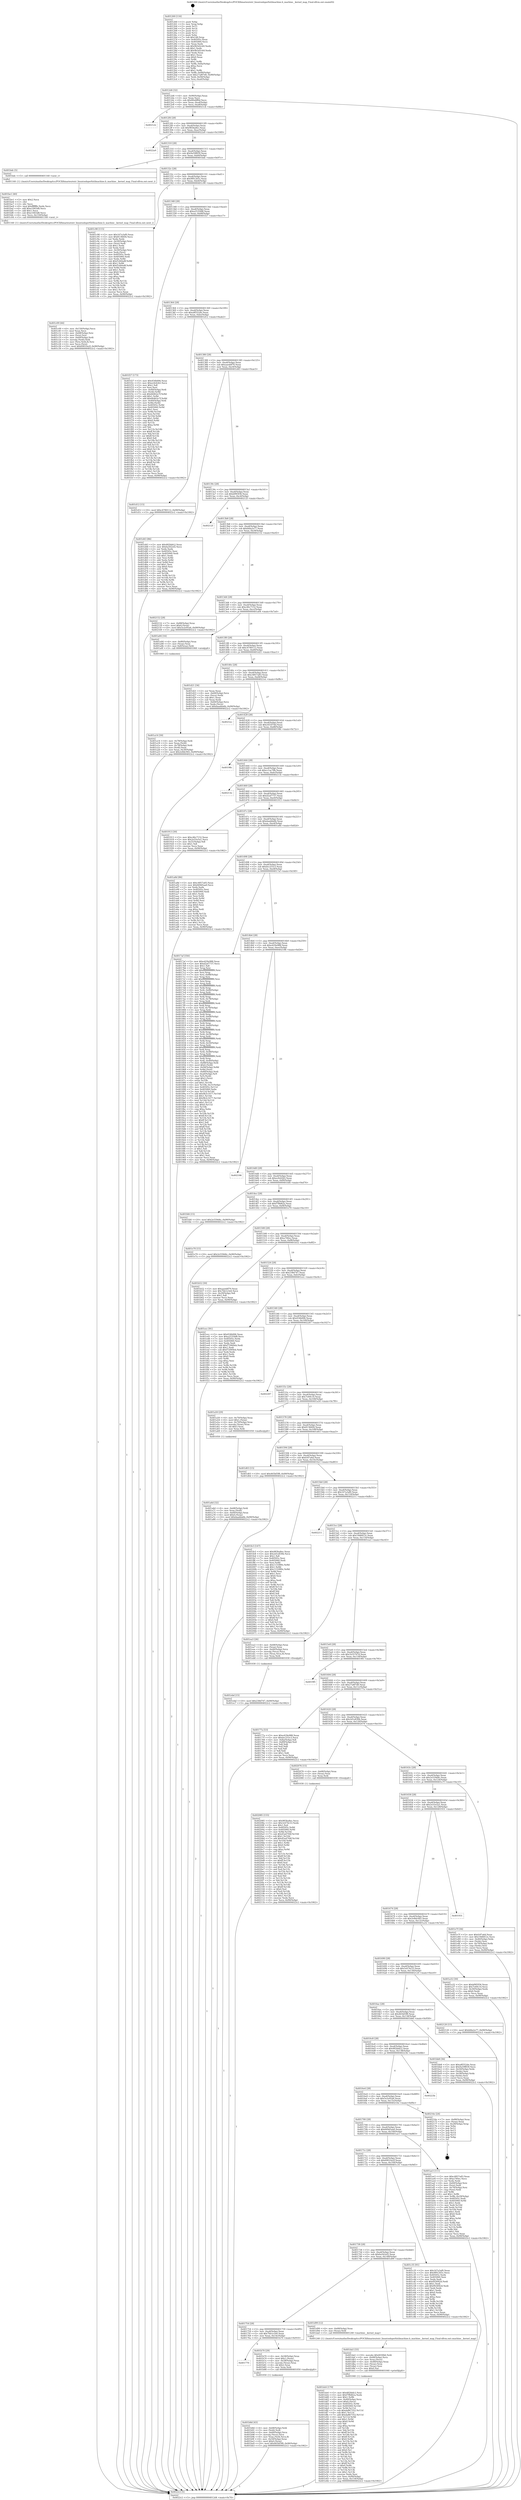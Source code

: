 digraph "0x401260" {
  label = "0x401260 (/mnt/c/Users/mathe/Desktop/tcc/POCII/binaries/extr_linuxtoolsperfutilmachine.h_machine__kernel_map_Final-ollvm.out::main(0))"
  labelloc = "t"
  node[shape=record]

  Entry [label="",width=0.3,height=0.3,shape=circle,fillcolor=black,style=filled]
  "0x4012d4" [label="{
     0x4012d4 [32]\l
     | [instrs]\l
     &nbsp;&nbsp;0x4012d4 \<+6\>: mov -0x90(%rbp),%eax\l
     &nbsp;&nbsp;0x4012da \<+2\>: mov %eax,%ecx\l
     &nbsp;&nbsp;0x4012dc \<+6\>: sub $0x80a4ff0d,%ecx\l
     &nbsp;&nbsp;0x4012e2 \<+6\>: mov %eax,-0xa4(%rbp)\l
     &nbsp;&nbsp;0x4012e8 \<+6\>: mov %ecx,-0xa8(%rbp)\l
     &nbsp;&nbsp;0x4012ee \<+6\>: je 00000000004021cb \<main+0xf6b\>\l
  }"]
  "0x4021cb" [label="{
     0x4021cb\l
  }", style=dashed]
  "0x4012f4" [label="{
     0x4012f4 [28]\l
     | [instrs]\l
     &nbsp;&nbsp;0x4012f4 \<+5\>: jmp 00000000004012f9 \<main+0x99\>\l
     &nbsp;&nbsp;0x4012f9 \<+6\>: mov -0xa4(%rbp),%eax\l
     &nbsp;&nbsp;0x4012ff \<+5\>: sub $0x983ba8ec,%eax\l
     &nbsp;&nbsp;0x401304 \<+6\>: mov %eax,-0xac(%rbp)\l
     &nbsp;&nbsp;0x40130a \<+6\>: je 00000000004022a9 \<main+0x1049\>\l
  }"]
  Exit [label="",width=0.3,height=0.3,shape=circle,fillcolor=black,style=filled,peripheries=2]
  "0x4022a9" [label="{
     0x4022a9\l
  }", style=dashed]
  "0x401310" [label="{
     0x401310 [28]\l
     | [instrs]\l
     &nbsp;&nbsp;0x401310 \<+5\>: jmp 0000000000401315 \<main+0xb5\>\l
     &nbsp;&nbsp;0x401315 \<+6\>: mov -0xa4(%rbp),%eax\l
     &nbsp;&nbsp;0x40131b \<+5\>: sub $0x9a59f839,%eax\l
     &nbsp;&nbsp;0x401320 \<+6\>: mov %eax,-0xb0(%rbp)\l
     &nbsp;&nbsp;0x401326 \<+6\>: je 0000000000401bdc \<main+0x97c\>\l
  }"]
  "0x402085" [label="{
     0x402085 [155]\l
     | [instrs]\l
     &nbsp;&nbsp;0x402085 \<+5\>: mov $0x983ba8ec,%ecx\l
     &nbsp;&nbsp;0x40208a \<+5\>: mov $0x3c674c53,%edx\l
     &nbsp;&nbsp;0x40208f \<+3\>: mov $0x1,%sil\l
     &nbsp;&nbsp;0x402092 \<+8\>: mov 0x40505c,%r8d\l
     &nbsp;&nbsp;0x40209a \<+8\>: mov 0x405060,%r9d\l
     &nbsp;&nbsp;0x4020a2 \<+3\>: mov %r8d,%r10d\l
     &nbsp;&nbsp;0x4020a5 \<+7\>: sub $0x45a4704f,%r10d\l
     &nbsp;&nbsp;0x4020ac \<+4\>: sub $0x1,%r10d\l
     &nbsp;&nbsp;0x4020b0 \<+7\>: add $0x45a4704f,%r10d\l
     &nbsp;&nbsp;0x4020b7 \<+4\>: imul %r10d,%r8d\l
     &nbsp;&nbsp;0x4020bb \<+4\>: and $0x1,%r8d\l
     &nbsp;&nbsp;0x4020bf \<+4\>: cmp $0x0,%r8d\l
     &nbsp;&nbsp;0x4020c3 \<+4\>: sete %r11b\l
     &nbsp;&nbsp;0x4020c7 \<+4\>: cmp $0xa,%r9d\l
     &nbsp;&nbsp;0x4020cb \<+3\>: setl %bl\l
     &nbsp;&nbsp;0x4020ce \<+3\>: mov %r11b,%r14b\l
     &nbsp;&nbsp;0x4020d1 \<+4\>: xor $0xff,%r14b\l
     &nbsp;&nbsp;0x4020d5 \<+3\>: mov %bl,%r15b\l
     &nbsp;&nbsp;0x4020d8 \<+4\>: xor $0xff,%r15b\l
     &nbsp;&nbsp;0x4020dc \<+4\>: xor $0x0,%sil\l
     &nbsp;&nbsp;0x4020e0 \<+3\>: mov %r14b,%r12b\l
     &nbsp;&nbsp;0x4020e3 \<+4\>: and $0x0,%r12b\l
     &nbsp;&nbsp;0x4020e7 \<+3\>: and %sil,%r11b\l
     &nbsp;&nbsp;0x4020ea \<+3\>: mov %r15b,%r13b\l
     &nbsp;&nbsp;0x4020ed \<+4\>: and $0x0,%r13b\l
     &nbsp;&nbsp;0x4020f1 \<+3\>: and %sil,%bl\l
     &nbsp;&nbsp;0x4020f4 \<+3\>: or %r11b,%r12b\l
     &nbsp;&nbsp;0x4020f7 \<+3\>: or %bl,%r13b\l
     &nbsp;&nbsp;0x4020fa \<+3\>: xor %r13b,%r12b\l
     &nbsp;&nbsp;0x4020fd \<+3\>: or %r15b,%r14b\l
     &nbsp;&nbsp;0x402100 \<+4\>: xor $0xff,%r14b\l
     &nbsp;&nbsp;0x402104 \<+4\>: or $0x0,%sil\l
     &nbsp;&nbsp;0x402108 \<+3\>: and %sil,%r14b\l
     &nbsp;&nbsp;0x40210b \<+3\>: or %r14b,%r12b\l
     &nbsp;&nbsp;0x40210e \<+4\>: test $0x1,%r12b\l
     &nbsp;&nbsp;0x402112 \<+3\>: cmovne %edx,%ecx\l
     &nbsp;&nbsp;0x402115 \<+6\>: mov %ecx,-0x90(%rbp)\l
     &nbsp;&nbsp;0x40211b \<+5\>: jmp 00000000004022c2 \<main+0x1062\>\l
  }"]
  "0x401bdc" [label="{
     0x401bdc [5]\l
     | [instrs]\l
     &nbsp;&nbsp;0x401bdc \<+5\>: call 0000000000401160 \<next_i\>\l
     | [calls]\l
     &nbsp;&nbsp;0x401160 \{1\} (/mnt/c/Users/mathe/Desktop/tcc/POCII/binaries/extr_linuxtoolsperfutilmachine.h_machine__kernel_map_Final-ollvm.out::next_i)\l
  }"]
  "0x40132c" [label="{
     0x40132c [28]\l
     | [instrs]\l
     &nbsp;&nbsp;0x40132c \<+5\>: jmp 0000000000401331 \<main+0xd1\>\l
     &nbsp;&nbsp;0x401331 \<+6\>: mov -0xa4(%rbp),%eax\l
     &nbsp;&nbsp;0x401337 \<+5\>: sub $0x9f91265c,%eax\l
     &nbsp;&nbsp;0x40133c \<+6\>: mov %eax,-0xb4(%rbp)\l
     &nbsp;&nbsp;0x401342 \<+6\>: je 0000000000401c90 \<main+0xa30\>\l
  }"]
  "0x401ebd" [label="{
     0x401ebd [15]\l
     | [instrs]\l
     &nbsp;&nbsp;0x401ebd \<+10\>: movl $0x238d747,-0x90(%rbp)\l
     &nbsp;&nbsp;0x401ec7 \<+5\>: jmp 00000000004022c2 \<main+0x1062\>\l
  }"]
  "0x401c90" [label="{
     0x401c90 [115]\l
     | [instrs]\l
     &nbsp;&nbsp;0x401c90 \<+5\>: mov $0x167a3af0,%eax\l
     &nbsp;&nbsp;0x401c95 \<+5\>: mov $0x8136604,%ecx\l
     &nbsp;&nbsp;0x401c9a \<+2\>: xor %edx,%edx\l
     &nbsp;&nbsp;0x401c9c \<+4\>: mov -0x50(%rbp),%rsi\l
     &nbsp;&nbsp;0x401ca0 \<+2\>: mov (%rsi),%edi\l
     &nbsp;&nbsp;0x401ca2 \<+3\>: sub $0x1,%edx\l
     &nbsp;&nbsp;0x401ca5 \<+2\>: sub %edx,%edi\l
     &nbsp;&nbsp;0x401ca7 \<+4\>: mov -0x50(%rbp),%rsi\l
     &nbsp;&nbsp;0x401cab \<+2\>: mov %edi,(%rsi)\l
     &nbsp;&nbsp;0x401cad \<+7\>: mov 0x40505c,%edx\l
     &nbsp;&nbsp;0x401cb4 \<+7\>: mov 0x405060,%edi\l
     &nbsp;&nbsp;0x401cbb \<+3\>: mov %edx,%r8d\l
     &nbsp;&nbsp;0x401cbe \<+7\>: sub $0xf1d44a8f,%r8d\l
     &nbsp;&nbsp;0x401cc5 \<+4\>: sub $0x1,%r8d\l
     &nbsp;&nbsp;0x401cc9 \<+7\>: add $0xf1d44a8f,%r8d\l
     &nbsp;&nbsp;0x401cd0 \<+4\>: imul %r8d,%edx\l
     &nbsp;&nbsp;0x401cd4 \<+3\>: and $0x1,%edx\l
     &nbsp;&nbsp;0x401cd7 \<+3\>: cmp $0x0,%edx\l
     &nbsp;&nbsp;0x401cda \<+4\>: sete %r9b\l
     &nbsp;&nbsp;0x401cde \<+3\>: cmp $0xa,%edi\l
     &nbsp;&nbsp;0x401ce1 \<+4\>: setl %r10b\l
     &nbsp;&nbsp;0x401ce5 \<+3\>: mov %r9b,%r11b\l
     &nbsp;&nbsp;0x401ce8 \<+3\>: and %r10b,%r11b\l
     &nbsp;&nbsp;0x401ceb \<+3\>: xor %r10b,%r9b\l
     &nbsp;&nbsp;0x401cee \<+3\>: or %r9b,%r11b\l
     &nbsp;&nbsp;0x401cf1 \<+4\>: test $0x1,%r11b\l
     &nbsp;&nbsp;0x401cf5 \<+3\>: cmovne %ecx,%eax\l
     &nbsp;&nbsp;0x401cf8 \<+6\>: mov %eax,-0x90(%rbp)\l
     &nbsp;&nbsp;0x401cfe \<+5\>: jmp 00000000004022c2 \<main+0x1062\>\l
  }"]
  "0x401348" [label="{
     0x401348 [28]\l
     | [instrs]\l
     &nbsp;&nbsp;0x401348 \<+5\>: jmp 000000000040134d \<main+0xed\>\l
     &nbsp;&nbsp;0x40134d \<+6\>: mov -0xa4(%rbp),%eax\l
     &nbsp;&nbsp;0x401353 \<+5\>: sub $0xa2535fd8,%eax\l
     &nbsp;&nbsp;0x401358 \<+6\>: mov %eax,-0xb8(%rbp)\l
     &nbsp;&nbsp;0x40135e \<+6\>: je 0000000000401f27 \<main+0xcc7\>\l
  }"]
  "0x401dc6" [label="{
     0x401dc6 [170]\l
     | [instrs]\l
     &nbsp;&nbsp;0x401dc6 \<+5\>: mov $0x482bbfc2,%esi\l
     &nbsp;&nbsp;0x401dcb \<+5\>: mov $0xf7f8d62a,%edx\l
     &nbsp;&nbsp;0x401dd0 \<+3\>: mov $0x1,%r8b\l
     &nbsp;&nbsp;0x401dd3 \<+4\>: mov -0x40(%rbp),%rcx\l
     &nbsp;&nbsp;0x401dd7 \<+6\>: movl $0x0,(%rcx)\l
     &nbsp;&nbsp;0x401ddd \<+8\>: mov 0x40505c,%r9d\l
     &nbsp;&nbsp;0x401de5 \<+8\>: mov 0x405060,%r10d\l
     &nbsp;&nbsp;0x401ded \<+3\>: mov %r9d,%r11d\l
     &nbsp;&nbsp;0x401df0 \<+7\>: sub $0xda867352,%r11d\l
     &nbsp;&nbsp;0x401df7 \<+4\>: sub $0x1,%r11d\l
     &nbsp;&nbsp;0x401dfb \<+7\>: add $0xda867352,%r11d\l
     &nbsp;&nbsp;0x401e02 \<+4\>: imul %r11d,%r9d\l
     &nbsp;&nbsp;0x401e06 \<+4\>: and $0x1,%r9d\l
     &nbsp;&nbsp;0x401e0a \<+4\>: cmp $0x0,%r9d\l
     &nbsp;&nbsp;0x401e0e \<+3\>: sete %bl\l
     &nbsp;&nbsp;0x401e11 \<+4\>: cmp $0xa,%r10d\l
     &nbsp;&nbsp;0x401e15 \<+4\>: setl %r14b\l
     &nbsp;&nbsp;0x401e19 \<+3\>: mov %bl,%r15b\l
     &nbsp;&nbsp;0x401e1c \<+4\>: xor $0xff,%r15b\l
     &nbsp;&nbsp;0x401e20 \<+3\>: mov %r14b,%r12b\l
     &nbsp;&nbsp;0x401e23 \<+4\>: xor $0xff,%r12b\l
     &nbsp;&nbsp;0x401e27 \<+4\>: xor $0x0,%r8b\l
     &nbsp;&nbsp;0x401e2b \<+3\>: mov %r15b,%r13b\l
     &nbsp;&nbsp;0x401e2e \<+4\>: and $0x0,%r13b\l
     &nbsp;&nbsp;0x401e32 \<+3\>: and %r8b,%bl\l
     &nbsp;&nbsp;0x401e35 \<+3\>: mov %r12b,%cl\l
     &nbsp;&nbsp;0x401e38 \<+3\>: and $0x0,%cl\l
     &nbsp;&nbsp;0x401e3b \<+3\>: and %r8b,%r14b\l
     &nbsp;&nbsp;0x401e3e \<+3\>: or %bl,%r13b\l
     &nbsp;&nbsp;0x401e41 \<+3\>: or %r14b,%cl\l
     &nbsp;&nbsp;0x401e44 \<+3\>: xor %cl,%r13b\l
     &nbsp;&nbsp;0x401e47 \<+3\>: or %r12b,%r15b\l
     &nbsp;&nbsp;0x401e4a \<+4\>: xor $0xff,%r15b\l
     &nbsp;&nbsp;0x401e4e \<+4\>: or $0x0,%r8b\l
     &nbsp;&nbsp;0x401e52 \<+3\>: and %r8b,%r15b\l
     &nbsp;&nbsp;0x401e55 \<+3\>: or %r15b,%r13b\l
     &nbsp;&nbsp;0x401e58 \<+4\>: test $0x1,%r13b\l
     &nbsp;&nbsp;0x401e5c \<+3\>: cmovne %edx,%esi\l
     &nbsp;&nbsp;0x401e5f \<+6\>: mov %esi,-0x90(%rbp)\l
     &nbsp;&nbsp;0x401e65 \<+6\>: mov %eax,-0x154(%rbp)\l
     &nbsp;&nbsp;0x401e6b \<+5\>: jmp 00000000004022c2 \<main+0x1062\>\l
  }"]
  "0x401f27" [label="{
     0x401f27 [173]\l
     | [instrs]\l
     &nbsp;&nbsp;0x401f27 \<+5\>: mov $0x454b006,%eax\l
     &nbsp;&nbsp;0x401f2c \<+5\>: mov $0xecfe42b5,%ecx\l
     &nbsp;&nbsp;0x401f31 \<+2\>: mov $0x1,%dl\l
     &nbsp;&nbsp;0x401f33 \<+2\>: xor %esi,%esi\l
     &nbsp;&nbsp;0x401f35 \<+4\>: mov -0x40(%rbp),%rdi\l
     &nbsp;&nbsp;0x401f39 \<+3\>: mov (%rdi),%r8d\l
     &nbsp;&nbsp;0x401f3c \<+7\>: sub $0x66462e7f,%r8d\l
     &nbsp;&nbsp;0x401f43 \<+4\>: add $0x1,%r8d\l
     &nbsp;&nbsp;0x401f47 \<+7\>: add $0x66462e7f,%r8d\l
     &nbsp;&nbsp;0x401f4e \<+4\>: mov -0x40(%rbp),%rdi\l
     &nbsp;&nbsp;0x401f52 \<+3\>: mov %r8d,(%rdi)\l
     &nbsp;&nbsp;0x401f55 \<+8\>: mov 0x40505c,%r8d\l
     &nbsp;&nbsp;0x401f5d \<+8\>: mov 0x405060,%r9d\l
     &nbsp;&nbsp;0x401f65 \<+3\>: sub $0x1,%esi\l
     &nbsp;&nbsp;0x401f68 \<+3\>: mov %r8d,%r10d\l
     &nbsp;&nbsp;0x401f6b \<+3\>: add %esi,%r10d\l
     &nbsp;&nbsp;0x401f6e \<+4\>: imul %r10d,%r8d\l
     &nbsp;&nbsp;0x401f72 \<+4\>: and $0x1,%r8d\l
     &nbsp;&nbsp;0x401f76 \<+4\>: cmp $0x0,%r8d\l
     &nbsp;&nbsp;0x401f7a \<+4\>: sete %r11b\l
     &nbsp;&nbsp;0x401f7e \<+4\>: cmp $0xa,%r9d\l
     &nbsp;&nbsp;0x401f82 \<+3\>: setl %bl\l
     &nbsp;&nbsp;0x401f85 \<+3\>: mov %r11b,%r14b\l
     &nbsp;&nbsp;0x401f88 \<+4\>: xor $0xff,%r14b\l
     &nbsp;&nbsp;0x401f8c \<+3\>: mov %bl,%r15b\l
     &nbsp;&nbsp;0x401f8f \<+4\>: xor $0xff,%r15b\l
     &nbsp;&nbsp;0x401f93 \<+3\>: xor $0x0,%dl\l
     &nbsp;&nbsp;0x401f96 \<+3\>: mov %r14b,%r12b\l
     &nbsp;&nbsp;0x401f99 \<+4\>: and $0x0,%r12b\l
     &nbsp;&nbsp;0x401f9d \<+3\>: and %dl,%r11b\l
     &nbsp;&nbsp;0x401fa0 \<+3\>: mov %r15b,%r13b\l
     &nbsp;&nbsp;0x401fa3 \<+4\>: and $0x0,%r13b\l
     &nbsp;&nbsp;0x401fa7 \<+2\>: and %dl,%bl\l
     &nbsp;&nbsp;0x401fa9 \<+3\>: or %r11b,%r12b\l
     &nbsp;&nbsp;0x401fac \<+3\>: or %bl,%r13b\l
     &nbsp;&nbsp;0x401faf \<+3\>: xor %r13b,%r12b\l
     &nbsp;&nbsp;0x401fb2 \<+3\>: or %r15b,%r14b\l
     &nbsp;&nbsp;0x401fb5 \<+4\>: xor $0xff,%r14b\l
     &nbsp;&nbsp;0x401fb9 \<+3\>: or $0x0,%dl\l
     &nbsp;&nbsp;0x401fbc \<+3\>: and %dl,%r14b\l
     &nbsp;&nbsp;0x401fbf \<+3\>: or %r14b,%r12b\l
     &nbsp;&nbsp;0x401fc2 \<+4\>: test $0x1,%r12b\l
     &nbsp;&nbsp;0x401fc6 \<+3\>: cmovne %ecx,%eax\l
     &nbsp;&nbsp;0x401fc9 \<+6\>: mov %eax,-0x90(%rbp)\l
     &nbsp;&nbsp;0x401fcf \<+5\>: jmp 00000000004022c2 \<main+0x1062\>\l
  }"]
  "0x401364" [label="{
     0x401364 [28]\l
     | [instrs]\l
     &nbsp;&nbsp;0x401364 \<+5\>: jmp 0000000000401369 \<main+0x109\>\l
     &nbsp;&nbsp;0x401369 \<+6\>: mov -0xa4(%rbp),%eax\l
     &nbsp;&nbsp;0x40136f \<+5\>: sub $0xa8f352de,%eax\l
     &nbsp;&nbsp;0x401374 \<+6\>: mov %eax,-0xbc(%rbp)\l
     &nbsp;&nbsp;0x40137a \<+6\>: je 0000000000401d12 \<main+0xab2\>\l
  }"]
  "0x401da5" [label="{
     0x401da5 [33]\l
     | [instrs]\l
     &nbsp;&nbsp;0x401da5 \<+10\>: movabs $0x4030b6,%rdi\l
     &nbsp;&nbsp;0x401daf \<+4\>: mov -0x48(%rbp),%rcx\l
     &nbsp;&nbsp;0x401db3 \<+3\>: mov %rax,(%rcx)\l
     &nbsp;&nbsp;0x401db6 \<+4\>: mov -0x48(%rbp),%rax\l
     &nbsp;&nbsp;0x401dba \<+3\>: mov (%rax),%rax\l
     &nbsp;&nbsp;0x401dbd \<+2\>: mov (%rax),%esi\l
     &nbsp;&nbsp;0x401dbf \<+2\>: mov $0x0,%al\l
     &nbsp;&nbsp;0x401dc1 \<+5\>: call 0000000000401040 \<printf@plt\>\l
     | [calls]\l
     &nbsp;&nbsp;0x401040 \{1\} (unknown)\l
  }"]
  "0x401d12" [label="{
     0x401d12 [15]\l
     | [instrs]\l
     &nbsp;&nbsp;0x401d12 \<+10\>: movl $0xc4780112,-0x90(%rbp)\l
     &nbsp;&nbsp;0x401d1c \<+5\>: jmp 00000000004022c2 \<main+0x1062\>\l
  }"]
  "0x401380" [label="{
     0x401380 [28]\l
     | [instrs]\l
     &nbsp;&nbsp;0x401380 \<+5\>: jmp 0000000000401385 \<main+0x125\>\l
     &nbsp;&nbsp;0x401385 \<+6\>: mov -0xa4(%rbp),%eax\l
     &nbsp;&nbsp;0x40138b \<+5\>: sub $0xaaeddf70,%eax\l
     &nbsp;&nbsp;0x401390 \<+6\>: mov %eax,-0xc0(%rbp)\l
     &nbsp;&nbsp;0x401396 \<+6\>: je 0000000000401d43 \<main+0xae3\>\l
  }"]
  "0x401c09" [label="{
     0x401c09 [44]\l
     | [instrs]\l
     &nbsp;&nbsp;0x401c09 \<+6\>: mov -0x150(%rbp),%ecx\l
     &nbsp;&nbsp;0x401c0f \<+3\>: imul %eax,%ecx\l
     &nbsp;&nbsp;0x401c12 \<+4\>: mov -0x68(%rbp),%rsi\l
     &nbsp;&nbsp;0x401c16 \<+3\>: mov (%rsi),%rsi\l
     &nbsp;&nbsp;0x401c19 \<+4\>: mov -0x60(%rbp),%rdi\l
     &nbsp;&nbsp;0x401c1d \<+3\>: movslq (%rdi),%rdi\l
     &nbsp;&nbsp;0x401c20 \<+4\>: mov (%rsi,%rdi,8),%rsi\l
     &nbsp;&nbsp;0x401c24 \<+2\>: mov %ecx,(%rsi)\l
     &nbsp;&nbsp;0x401c26 \<+10\>: movl $0x69010a2f,-0x90(%rbp)\l
     &nbsp;&nbsp;0x401c30 \<+5\>: jmp 00000000004022c2 \<main+0x1062\>\l
  }"]
  "0x401d43" [label="{
     0x401d43 [86]\l
     | [instrs]\l
     &nbsp;&nbsp;0x401d43 \<+5\>: mov $0x482bbfc2,%eax\l
     &nbsp;&nbsp;0x401d48 \<+5\>: mov $0x6a562ef2,%ecx\l
     &nbsp;&nbsp;0x401d4d \<+2\>: xor %edx,%edx\l
     &nbsp;&nbsp;0x401d4f \<+7\>: mov 0x40505c,%esi\l
     &nbsp;&nbsp;0x401d56 \<+7\>: mov 0x405060,%edi\l
     &nbsp;&nbsp;0x401d5d \<+3\>: sub $0x1,%edx\l
     &nbsp;&nbsp;0x401d60 \<+3\>: mov %esi,%r8d\l
     &nbsp;&nbsp;0x401d63 \<+3\>: add %edx,%r8d\l
     &nbsp;&nbsp;0x401d66 \<+4\>: imul %r8d,%esi\l
     &nbsp;&nbsp;0x401d6a \<+3\>: and $0x1,%esi\l
     &nbsp;&nbsp;0x401d6d \<+3\>: cmp $0x0,%esi\l
     &nbsp;&nbsp;0x401d70 \<+4\>: sete %r9b\l
     &nbsp;&nbsp;0x401d74 \<+3\>: cmp $0xa,%edi\l
     &nbsp;&nbsp;0x401d77 \<+4\>: setl %r10b\l
     &nbsp;&nbsp;0x401d7b \<+3\>: mov %r9b,%r11b\l
     &nbsp;&nbsp;0x401d7e \<+3\>: and %r10b,%r11b\l
     &nbsp;&nbsp;0x401d81 \<+3\>: xor %r10b,%r9b\l
     &nbsp;&nbsp;0x401d84 \<+3\>: or %r9b,%r11b\l
     &nbsp;&nbsp;0x401d87 \<+4\>: test $0x1,%r11b\l
     &nbsp;&nbsp;0x401d8b \<+3\>: cmovne %ecx,%eax\l
     &nbsp;&nbsp;0x401d8e \<+6\>: mov %eax,-0x90(%rbp)\l
     &nbsp;&nbsp;0x401d94 \<+5\>: jmp 00000000004022c2 \<main+0x1062\>\l
  }"]
  "0x40139c" [label="{
     0x40139c [28]\l
     | [instrs]\l
     &nbsp;&nbsp;0x40139c \<+5\>: jmp 00000000004013a1 \<main+0x141\>\l
     &nbsp;&nbsp;0x4013a1 \<+6\>: mov -0xa4(%rbp),%eax\l
     &nbsp;&nbsp;0x4013a7 \<+5\>: sub $0xbf9f3f36,%eax\l
     &nbsp;&nbsp;0x4013ac \<+6\>: mov %eax,-0xc4(%rbp)\l
     &nbsp;&nbsp;0x4013b2 \<+6\>: je 000000000040212f \<main+0xecf\>\l
  }"]
  "0x401be1" [label="{
     0x401be1 [40]\l
     | [instrs]\l
     &nbsp;&nbsp;0x401be1 \<+5\>: mov $0x2,%ecx\l
     &nbsp;&nbsp;0x401be6 \<+1\>: cltd\l
     &nbsp;&nbsp;0x401be7 \<+2\>: idiv %ecx\l
     &nbsp;&nbsp;0x401be9 \<+6\>: imul $0xfffffffe,%edx,%ecx\l
     &nbsp;&nbsp;0x401bef \<+6\>: add $0xe1843d8,%ecx\l
     &nbsp;&nbsp;0x401bf5 \<+3\>: add $0x1,%ecx\l
     &nbsp;&nbsp;0x401bf8 \<+6\>: sub $0xe1843d8,%ecx\l
     &nbsp;&nbsp;0x401bfe \<+6\>: mov %ecx,-0x150(%rbp)\l
     &nbsp;&nbsp;0x401c04 \<+5\>: call 0000000000401160 \<next_i\>\l
     | [calls]\l
     &nbsp;&nbsp;0x401160 \{1\} (/mnt/c/Users/mathe/Desktop/tcc/POCII/binaries/extr_linuxtoolsperfutilmachine.h_machine__kernel_map_Final-ollvm.out::next_i)\l
  }"]
  "0x40212f" [label="{
     0x40212f\l
  }", style=dashed]
  "0x4013b8" [label="{
     0x4013b8 [28]\l
     | [instrs]\l
     &nbsp;&nbsp;0x4013b8 \<+5\>: jmp 00000000004013bd \<main+0x15d\>\l
     &nbsp;&nbsp;0x4013bd \<+6\>: mov -0xa4(%rbp),%eax\l
     &nbsp;&nbsp;0x4013c3 \<+5\>: sub $0xbfda2a77,%eax\l
     &nbsp;&nbsp;0x4013c8 \<+6\>: mov %eax,-0xc8(%rbp)\l
     &nbsp;&nbsp;0x4013ce \<+6\>: je 0000000000402152 \<main+0xef2\>\l
  }"]
  "0x401b8d" [label="{
     0x401b8d [43]\l
     | [instrs]\l
     &nbsp;&nbsp;0x401b8d \<+4\>: mov -0x68(%rbp),%rdi\l
     &nbsp;&nbsp;0x401b91 \<+3\>: mov (%rdi),%rdi\l
     &nbsp;&nbsp;0x401b94 \<+4\>: mov -0x60(%rbp),%rcx\l
     &nbsp;&nbsp;0x401b98 \<+3\>: movslq (%rcx),%rcx\l
     &nbsp;&nbsp;0x401b9b \<+4\>: mov %rax,(%rdi,%rcx,8)\l
     &nbsp;&nbsp;0x401b9f \<+4\>: mov -0x50(%rbp),%rax\l
     &nbsp;&nbsp;0x401ba3 \<+6\>: movl $0x0,(%rax)\l
     &nbsp;&nbsp;0x401ba9 \<+10\>: movl $0x465bf3f8,-0x90(%rbp)\l
     &nbsp;&nbsp;0x401bb3 \<+5\>: jmp 00000000004022c2 \<main+0x1062\>\l
  }"]
  "0x402152" [label="{
     0x402152 [28]\l
     | [instrs]\l
     &nbsp;&nbsp;0x402152 \<+7\>: mov -0x88(%rbp),%rax\l
     &nbsp;&nbsp;0x402159 \<+6\>: movl $0x0,(%rax)\l
     &nbsp;&nbsp;0x40215f \<+10\>: movl $0x5e2e95a6,-0x90(%rbp)\l
     &nbsp;&nbsp;0x402169 \<+5\>: jmp 00000000004022c2 \<main+0x1062\>\l
  }"]
  "0x4013d4" [label="{
     0x4013d4 [28]\l
     | [instrs]\l
     &nbsp;&nbsp;0x4013d4 \<+5\>: jmp 00000000004013d9 \<main+0x179\>\l
     &nbsp;&nbsp;0x4013d9 \<+6\>: mov -0xa4(%rbp),%eax\l
     &nbsp;&nbsp;0x4013df \<+5\>: sub $0xc46c7152,%eax\l
     &nbsp;&nbsp;0x4013e4 \<+6\>: mov %eax,-0xcc(%rbp)\l
     &nbsp;&nbsp;0x4013ea \<+6\>: je 0000000000401a04 \<main+0x7a4\>\l
  }"]
  "0x401770" [label="{
     0x401770\l
  }", style=dashed]
  "0x401a04" [label="{
     0x401a04 [16]\l
     | [instrs]\l
     &nbsp;&nbsp;0x401a04 \<+4\>: mov -0x80(%rbp),%rax\l
     &nbsp;&nbsp;0x401a08 \<+3\>: mov (%rax),%rax\l
     &nbsp;&nbsp;0x401a0b \<+4\>: mov 0x8(%rax),%rdi\l
     &nbsp;&nbsp;0x401a0f \<+5\>: call 0000000000401060 \<atoi@plt\>\l
     | [calls]\l
     &nbsp;&nbsp;0x401060 \{1\} (unknown)\l
  }"]
  "0x4013f0" [label="{
     0x4013f0 [28]\l
     | [instrs]\l
     &nbsp;&nbsp;0x4013f0 \<+5\>: jmp 00000000004013f5 \<main+0x195\>\l
     &nbsp;&nbsp;0x4013f5 \<+6\>: mov -0xa4(%rbp),%eax\l
     &nbsp;&nbsp;0x4013fb \<+5\>: sub $0xc4780112,%eax\l
     &nbsp;&nbsp;0x401400 \<+6\>: mov %eax,-0xd0(%rbp)\l
     &nbsp;&nbsp;0x401406 \<+6\>: je 0000000000401d21 \<main+0xac1\>\l
  }"]
  "0x401b70" [label="{
     0x401b70 [29]\l
     | [instrs]\l
     &nbsp;&nbsp;0x401b70 \<+4\>: mov -0x58(%rbp),%rax\l
     &nbsp;&nbsp;0x401b74 \<+6\>: movl $0x1,(%rax)\l
     &nbsp;&nbsp;0x401b7a \<+4\>: mov -0x58(%rbp),%rax\l
     &nbsp;&nbsp;0x401b7e \<+3\>: movslq (%rax),%rax\l
     &nbsp;&nbsp;0x401b81 \<+4\>: shl $0x2,%rax\l
     &nbsp;&nbsp;0x401b85 \<+3\>: mov %rax,%rdi\l
     &nbsp;&nbsp;0x401b88 \<+5\>: call 0000000000401050 \<malloc@plt\>\l
     | [calls]\l
     &nbsp;&nbsp;0x401050 \{1\} (unknown)\l
  }"]
  "0x401d21" [label="{
     0x401d21 [34]\l
     | [instrs]\l
     &nbsp;&nbsp;0x401d21 \<+2\>: xor %eax,%eax\l
     &nbsp;&nbsp;0x401d23 \<+4\>: mov -0x60(%rbp),%rcx\l
     &nbsp;&nbsp;0x401d27 \<+2\>: mov (%rcx),%edx\l
     &nbsp;&nbsp;0x401d29 \<+3\>: sub $0x1,%eax\l
     &nbsp;&nbsp;0x401d2c \<+2\>: sub %eax,%edx\l
     &nbsp;&nbsp;0x401d2e \<+4\>: mov -0x60(%rbp),%rcx\l
     &nbsp;&nbsp;0x401d32 \<+2\>: mov %edx,(%rcx)\l
     &nbsp;&nbsp;0x401d34 \<+10\>: movl $0xdaadda6b,-0x90(%rbp)\l
     &nbsp;&nbsp;0x401d3e \<+5\>: jmp 00000000004022c2 \<main+0x1062\>\l
  }"]
  "0x40140c" [label="{
     0x40140c [28]\l
     | [instrs]\l
     &nbsp;&nbsp;0x40140c \<+5\>: jmp 0000000000401411 \<main+0x1b1\>\l
     &nbsp;&nbsp;0x401411 \<+6\>: mov -0xa4(%rbp),%eax\l
     &nbsp;&nbsp;0x401417 \<+5\>: sub $0xc4857a83,%eax\l
     &nbsp;&nbsp;0x40141c \<+6\>: mov %eax,-0xd4(%rbp)\l
     &nbsp;&nbsp;0x401422 \<+6\>: je 00000000004021ec \<main+0xf8c\>\l
  }"]
  "0x401754" [label="{
     0x401754 [28]\l
     | [instrs]\l
     &nbsp;&nbsp;0x401754 \<+5\>: jmp 0000000000401759 \<main+0x4f9\>\l
     &nbsp;&nbsp;0x401759 \<+6\>: mov -0xa4(%rbp),%eax\l
     &nbsp;&nbsp;0x40175f \<+5\>: sub $0x7bb1e3e6,%eax\l
     &nbsp;&nbsp;0x401764 \<+6\>: mov %eax,-0x14c(%rbp)\l
     &nbsp;&nbsp;0x40176a \<+6\>: je 0000000000401b70 \<main+0x910\>\l
  }"]
  "0x4021ec" [label="{
     0x4021ec\l
  }", style=dashed]
  "0x401428" [label="{
     0x401428 [28]\l
     | [instrs]\l
     &nbsp;&nbsp;0x401428 \<+5\>: jmp 000000000040142d \<main+0x1cd\>\l
     &nbsp;&nbsp;0x40142d \<+6\>: mov -0xa4(%rbp),%eax\l
     &nbsp;&nbsp;0x401433 \<+5\>: sub $0xc655f74d,%eax\l
     &nbsp;&nbsp;0x401438 \<+6\>: mov %eax,-0xd8(%rbp)\l
     &nbsp;&nbsp;0x40143e \<+6\>: je 000000000040198c \<main+0x72c\>\l
  }"]
  "0x401d99" [label="{
     0x401d99 [12]\l
     | [instrs]\l
     &nbsp;&nbsp;0x401d99 \<+4\>: mov -0x68(%rbp),%rax\l
     &nbsp;&nbsp;0x401d9d \<+3\>: mov (%rax),%rdi\l
     &nbsp;&nbsp;0x401da0 \<+5\>: call 0000000000401240 \<machine__kernel_map\>\l
     | [calls]\l
     &nbsp;&nbsp;0x401240 \{1\} (/mnt/c/Users/mathe/Desktop/tcc/POCII/binaries/extr_linuxtoolsperfutilmachine.h_machine__kernel_map_Final-ollvm.out::machine__kernel_map)\l
  }"]
  "0x40198c" [label="{
     0x40198c\l
  }", style=dashed]
  "0x401444" [label="{
     0x401444 [28]\l
     | [instrs]\l
     &nbsp;&nbsp;0x401444 \<+5\>: jmp 0000000000401449 \<main+0x1e9\>\l
     &nbsp;&nbsp;0x401449 \<+6\>: mov -0xa4(%rbp),%eax\l
     &nbsp;&nbsp;0x40144f \<+5\>: sub $0xcc1ac78b,%eax\l
     &nbsp;&nbsp;0x401454 \<+6\>: mov %eax,-0xdc(%rbp)\l
     &nbsp;&nbsp;0x40145a \<+6\>: je 000000000040213e \<main+0xede\>\l
  }"]
  "0x401738" [label="{
     0x401738 [28]\l
     | [instrs]\l
     &nbsp;&nbsp;0x401738 \<+5\>: jmp 000000000040173d \<main+0x4dd\>\l
     &nbsp;&nbsp;0x40173d \<+6\>: mov -0xa4(%rbp),%eax\l
     &nbsp;&nbsp;0x401743 \<+5\>: sub $0x6a562ef2,%eax\l
     &nbsp;&nbsp;0x401748 \<+6\>: mov %eax,-0x148(%rbp)\l
     &nbsp;&nbsp;0x40174e \<+6\>: je 0000000000401d99 \<main+0xb39\>\l
  }"]
  "0x40213e" [label="{
     0x40213e\l
  }", style=dashed]
  "0x401460" [label="{
     0x401460 [28]\l
     | [instrs]\l
     &nbsp;&nbsp;0x401460 \<+5\>: jmp 0000000000401465 \<main+0x205\>\l
     &nbsp;&nbsp;0x401465 \<+6\>: mov -0xa4(%rbp),%eax\l
     &nbsp;&nbsp;0x40146b \<+5\>: sub $0xd2af7737,%eax\l
     &nbsp;&nbsp;0x401470 \<+6\>: mov %eax,-0xe0(%rbp)\l
     &nbsp;&nbsp;0x401476 \<+6\>: je 0000000000401913 \<main+0x6b3\>\l
  }"]
  "0x401c35" [label="{
     0x401c35 [91]\l
     | [instrs]\l
     &nbsp;&nbsp;0x401c35 \<+5\>: mov $0x167a3af0,%eax\l
     &nbsp;&nbsp;0x401c3a \<+5\>: mov $0x9f91265c,%ecx\l
     &nbsp;&nbsp;0x401c3f \<+7\>: mov 0x40505c,%edx\l
     &nbsp;&nbsp;0x401c46 \<+7\>: mov 0x405060,%esi\l
     &nbsp;&nbsp;0x401c4d \<+2\>: mov %edx,%edi\l
     &nbsp;&nbsp;0x401c4f \<+6\>: sub $0xf924f42d,%edi\l
     &nbsp;&nbsp;0x401c55 \<+3\>: sub $0x1,%edi\l
     &nbsp;&nbsp;0x401c58 \<+6\>: add $0xf924f42d,%edi\l
     &nbsp;&nbsp;0x401c5e \<+3\>: imul %edi,%edx\l
     &nbsp;&nbsp;0x401c61 \<+3\>: and $0x1,%edx\l
     &nbsp;&nbsp;0x401c64 \<+3\>: cmp $0x0,%edx\l
     &nbsp;&nbsp;0x401c67 \<+4\>: sete %r8b\l
     &nbsp;&nbsp;0x401c6b \<+3\>: cmp $0xa,%esi\l
     &nbsp;&nbsp;0x401c6e \<+4\>: setl %r9b\l
     &nbsp;&nbsp;0x401c72 \<+3\>: mov %r8b,%r10b\l
     &nbsp;&nbsp;0x401c75 \<+3\>: and %r9b,%r10b\l
     &nbsp;&nbsp;0x401c78 \<+3\>: xor %r9b,%r8b\l
     &nbsp;&nbsp;0x401c7b \<+3\>: or %r8b,%r10b\l
     &nbsp;&nbsp;0x401c7e \<+4\>: test $0x1,%r10b\l
     &nbsp;&nbsp;0x401c82 \<+3\>: cmovne %ecx,%eax\l
     &nbsp;&nbsp;0x401c85 \<+6\>: mov %eax,-0x90(%rbp)\l
     &nbsp;&nbsp;0x401c8b \<+5\>: jmp 00000000004022c2 \<main+0x1062\>\l
  }"]
  "0x401913" [label="{
     0x401913 [30]\l
     | [instrs]\l
     &nbsp;&nbsp;0x401913 \<+5\>: mov $0xc46c7152,%eax\l
     &nbsp;&nbsp;0x401918 \<+5\>: mov $0x2e55e5a1,%ecx\l
     &nbsp;&nbsp;0x40191d \<+3\>: mov -0x31(%rbp),%dl\l
     &nbsp;&nbsp;0x401920 \<+3\>: test $0x1,%dl\l
     &nbsp;&nbsp;0x401923 \<+3\>: cmovne %ecx,%eax\l
     &nbsp;&nbsp;0x401926 \<+6\>: mov %eax,-0x90(%rbp)\l
     &nbsp;&nbsp;0x40192c \<+5\>: jmp 00000000004022c2 \<main+0x1062\>\l
  }"]
  "0x40147c" [label="{
     0x40147c [28]\l
     | [instrs]\l
     &nbsp;&nbsp;0x40147c \<+5\>: jmp 0000000000401481 \<main+0x221\>\l
     &nbsp;&nbsp;0x401481 \<+6\>: mov -0xa4(%rbp),%eax\l
     &nbsp;&nbsp;0x401487 \<+5\>: sub $0xdaadda6b,%eax\l
     &nbsp;&nbsp;0x40148c \<+6\>: mov %eax,-0xe4(%rbp)\l
     &nbsp;&nbsp;0x401492 \<+6\>: je 0000000000401a8d \<main+0x82d\>\l
  }"]
  "0x40171c" [label="{
     0x40171c [28]\l
     | [instrs]\l
     &nbsp;&nbsp;0x40171c \<+5\>: jmp 0000000000401721 \<main+0x4c1\>\l
     &nbsp;&nbsp;0x401721 \<+6\>: mov -0xa4(%rbp),%eax\l
     &nbsp;&nbsp;0x401727 \<+5\>: sub $0x69010a2f,%eax\l
     &nbsp;&nbsp;0x40172c \<+6\>: mov %eax,-0x144(%rbp)\l
     &nbsp;&nbsp;0x401732 \<+6\>: je 0000000000401c35 \<main+0x9d5\>\l
  }"]
  "0x401a8d" [label="{
     0x401a8d [86]\l
     | [instrs]\l
     &nbsp;&nbsp;0x401a8d \<+5\>: mov $0xc4857a83,%eax\l
     &nbsp;&nbsp;0x401a92 \<+5\>: mov $0x669d5aa0,%ecx\l
     &nbsp;&nbsp;0x401a97 \<+2\>: xor %edx,%edx\l
     &nbsp;&nbsp;0x401a99 \<+7\>: mov 0x40505c,%esi\l
     &nbsp;&nbsp;0x401aa0 \<+7\>: mov 0x405060,%edi\l
     &nbsp;&nbsp;0x401aa7 \<+3\>: sub $0x1,%edx\l
     &nbsp;&nbsp;0x401aaa \<+3\>: mov %esi,%r8d\l
     &nbsp;&nbsp;0x401aad \<+3\>: add %edx,%r8d\l
     &nbsp;&nbsp;0x401ab0 \<+4\>: imul %r8d,%esi\l
     &nbsp;&nbsp;0x401ab4 \<+3\>: and $0x1,%esi\l
     &nbsp;&nbsp;0x401ab7 \<+3\>: cmp $0x0,%esi\l
     &nbsp;&nbsp;0x401aba \<+4\>: sete %r9b\l
     &nbsp;&nbsp;0x401abe \<+3\>: cmp $0xa,%edi\l
     &nbsp;&nbsp;0x401ac1 \<+4\>: setl %r10b\l
     &nbsp;&nbsp;0x401ac5 \<+3\>: mov %r9b,%r11b\l
     &nbsp;&nbsp;0x401ac8 \<+3\>: and %r10b,%r11b\l
     &nbsp;&nbsp;0x401acb \<+3\>: xor %r10b,%r9b\l
     &nbsp;&nbsp;0x401ace \<+3\>: or %r9b,%r11b\l
     &nbsp;&nbsp;0x401ad1 \<+4\>: test $0x1,%r11b\l
     &nbsp;&nbsp;0x401ad5 \<+3\>: cmovne %ecx,%eax\l
     &nbsp;&nbsp;0x401ad8 \<+6\>: mov %eax,-0x90(%rbp)\l
     &nbsp;&nbsp;0x401ade \<+5\>: jmp 00000000004022c2 \<main+0x1062\>\l
  }"]
  "0x401498" [label="{
     0x401498 [28]\l
     | [instrs]\l
     &nbsp;&nbsp;0x401498 \<+5\>: jmp 000000000040149d \<main+0x23d\>\l
     &nbsp;&nbsp;0x40149d \<+6\>: mov -0xa4(%rbp),%eax\l
     &nbsp;&nbsp;0x4014a3 \<+5\>: sub $0xdcc255c3,%eax\l
     &nbsp;&nbsp;0x4014a8 \<+6\>: mov %eax,-0xe8(%rbp)\l
     &nbsp;&nbsp;0x4014ae \<+6\>: je 00000000004017af \<main+0x54f\>\l
  }"]
  "0x401ae3" [label="{
     0x401ae3 [111]\l
     | [instrs]\l
     &nbsp;&nbsp;0x401ae3 \<+5\>: mov $0xc4857a83,%eax\l
     &nbsp;&nbsp;0x401ae8 \<+5\>: mov $0xa740ec,%ecx\l
     &nbsp;&nbsp;0x401aed \<+2\>: xor %edx,%edx\l
     &nbsp;&nbsp;0x401aef \<+4\>: mov -0x60(%rbp),%rsi\l
     &nbsp;&nbsp;0x401af3 \<+2\>: mov (%rsi),%edi\l
     &nbsp;&nbsp;0x401af5 \<+4\>: mov -0x70(%rbp),%rsi\l
     &nbsp;&nbsp;0x401af9 \<+2\>: cmp (%rsi),%edi\l
     &nbsp;&nbsp;0x401afb \<+4\>: setl %r8b\l
     &nbsp;&nbsp;0x401aff \<+4\>: and $0x1,%r8b\l
     &nbsp;&nbsp;0x401b03 \<+4\>: mov %r8b,-0x29(%rbp)\l
     &nbsp;&nbsp;0x401b07 \<+7\>: mov 0x40505c,%edi\l
     &nbsp;&nbsp;0x401b0e \<+8\>: mov 0x405060,%r9d\l
     &nbsp;&nbsp;0x401b16 \<+3\>: sub $0x1,%edx\l
     &nbsp;&nbsp;0x401b19 \<+3\>: mov %edi,%r10d\l
     &nbsp;&nbsp;0x401b1c \<+3\>: add %edx,%r10d\l
     &nbsp;&nbsp;0x401b1f \<+4\>: imul %r10d,%edi\l
     &nbsp;&nbsp;0x401b23 \<+3\>: and $0x1,%edi\l
     &nbsp;&nbsp;0x401b26 \<+3\>: cmp $0x0,%edi\l
     &nbsp;&nbsp;0x401b29 \<+4\>: sete %r8b\l
     &nbsp;&nbsp;0x401b2d \<+4\>: cmp $0xa,%r9d\l
     &nbsp;&nbsp;0x401b31 \<+4\>: setl %r11b\l
     &nbsp;&nbsp;0x401b35 \<+3\>: mov %r8b,%bl\l
     &nbsp;&nbsp;0x401b38 \<+3\>: and %r11b,%bl\l
     &nbsp;&nbsp;0x401b3b \<+3\>: xor %r11b,%r8b\l
     &nbsp;&nbsp;0x401b3e \<+3\>: or %r8b,%bl\l
     &nbsp;&nbsp;0x401b41 \<+3\>: test $0x1,%bl\l
     &nbsp;&nbsp;0x401b44 \<+3\>: cmovne %ecx,%eax\l
     &nbsp;&nbsp;0x401b47 \<+6\>: mov %eax,-0x90(%rbp)\l
     &nbsp;&nbsp;0x401b4d \<+5\>: jmp 00000000004022c2 \<main+0x1062\>\l
  }"]
  "0x4017af" [label="{
     0x4017af [356]\l
     | [instrs]\l
     &nbsp;&nbsp;0x4017af \<+5\>: mov $0xe429e988,%eax\l
     &nbsp;&nbsp;0x4017b4 \<+5\>: mov $0xd2af7737,%ecx\l
     &nbsp;&nbsp;0x4017b9 \<+2\>: mov $0x1,%dl\l
     &nbsp;&nbsp;0x4017bb \<+3\>: mov %rsp,%rsi\l
     &nbsp;&nbsp;0x4017be \<+4\>: add $0xfffffffffffffff0,%rsi\l
     &nbsp;&nbsp;0x4017c2 \<+3\>: mov %rsi,%rsp\l
     &nbsp;&nbsp;0x4017c5 \<+7\>: mov %rsi,-0x88(%rbp)\l
     &nbsp;&nbsp;0x4017cc \<+3\>: mov %rsp,%rsi\l
     &nbsp;&nbsp;0x4017cf \<+4\>: add $0xfffffffffffffff0,%rsi\l
     &nbsp;&nbsp;0x4017d3 \<+3\>: mov %rsi,%rsp\l
     &nbsp;&nbsp;0x4017d6 \<+3\>: mov %rsp,%rdi\l
     &nbsp;&nbsp;0x4017d9 \<+4\>: add $0xfffffffffffffff0,%rdi\l
     &nbsp;&nbsp;0x4017dd \<+3\>: mov %rdi,%rsp\l
     &nbsp;&nbsp;0x4017e0 \<+4\>: mov %rdi,-0x80(%rbp)\l
     &nbsp;&nbsp;0x4017e4 \<+3\>: mov %rsp,%rdi\l
     &nbsp;&nbsp;0x4017e7 \<+4\>: add $0xfffffffffffffff0,%rdi\l
     &nbsp;&nbsp;0x4017eb \<+3\>: mov %rdi,%rsp\l
     &nbsp;&nbsp;0x4017ee \<+4\>: mov %rdi,-0x78(%rbp)\l
     &nbsp;&nbsp;0x4017f2 \<+3\>: mov %rsp,%rdi\l
     &nbsp;&nbsp;0x4017f5 \<+4\>: add $0xfffffffffffffff0,%rdi\l
     &nbsp;&nbsp;0x4017f9 \<+3\>: mov %rdi,%rsp\l
     &nbsp;&nbsp;0x4017fc \<+4\>: mov %rdi,-0x70(%rbp)\l
     &nbsp;&nbsp;0x401800 \<+3\>: mov %rsp,%rdi\l
     &nbsp;&nbsp;0x401803 \<+4\>: add $0xfffffffffffffff0,%rdi\l
     &nbsp;&nbsp;0x401807 \<+3\>: mov %rdi,%rsp\l
     &nbsp;&nbsp;0x40180a \<+4\>: mov %rdi,-0x68(%rbp)\l
     &nbsp;&nbsp;0x40180e \<+3\>: mov %rsp,%rdi\l
     &nbsp;&nbsp;0x401811 \<+4\>: add $0xfffffffffffffff0,%rdi\l
     &nbsp;&nbsp;0x401815 \<+3\>: mov %rdi,%rsp\l
     &nbsp;&nbsp;0x401818 \<+4\>: mov %rdi,-0x60(%rbp)\l
     &nbsp;&nbsp;0x40181c \<+3\>: mov %rsp,%rdi\l
     &nbsp;&nbsp;0x40181f \<+4\>: add $0xfffffffffffffff0,%rdi\l
     &nbsp;&nbsp;0x401823 \<+3\>: mov %rdi,%rsp\l
     &nbsp;&nbsp;0x401826 \<+4\>: mov %rdi,-0x58(%rbp)\l
     &nbsp;&nbsp;0x40182a \<+3\>: mov %rsp,%rdi\l
     &nbsp;&nbsp;0x40182d \<+4\>: add $0xfffffffffffffff0,%rdi\l
     &nbsp;&nbsp;0x401831 \<+3\>: mov %rdi,%rsp\l
     &nbsp;&nbsp;0x401834 \<+4\>: mov %rdi,-0x50(%rbp)\l
     &nbsp;&nbsp;0x401838 \<+3\>: mov %rsp,%rdi\l
     &nbsp;&nbsp;0x40183b \<+4\>: add $0xfffffffffffffff0,%rdi\l
     &nbsp;&nbsp;0x40183f \<+3\>: mov %rdi,%rsp\l
     &nbsp;&nbsp;0x401842 \<+4\>: mov %rdi,-0x48(%rbp)\l
     &nbsp;&nbsp;0x401846 \<+3\>: mov %rsp,%rdi\l
     &nbsp;&nbsp;0x401849 \<+4\>: add $0xfffffffffffffff0,%rdi\l
     &nbsp;&nbsp;0x40184d \<+3\>: mov %rdi,%rsp\l
     &nbsp;&nbsp;0x401850 \<+4\>: mov %rdi,-0x40(%rbp)\l
     &nbsp;&nbsp;0x401854 \<+7\>: mov -0x88(%rbp),%rdi\l
     &nbsp;&nbsp;0x40185b \<+6\>: movl $0x0,(%rdi)\l
     &nbsp;&nbsp;0x401861 \<+7\>: mov -0x94(%rbp),%r8d\l
     &nbsp;&nbsp;0x401868 \<+3\>: mov %r8d,(%rsi)\l
     &nbsp;&nbsp;0x40186b \<+4\>: mov -0x80(%rbp),%rdi\l
     &nbsp;&nbsp;0x40186f \<+7\>: mov -0xa0(%rbp),%r9\l
     &nbsp;&nbsp;0x401876 \<+3\>: mov %r9,(%rdi)\l
     &nbsp;&nbsp;0x401879 \<+3\>: cmpl $0x2,(%rsi)\l
     &nbsp;&nbsp;0x40187c \<+4\>: setne %r10b\l
     &nbsp;&nbsp;0x401880 \<+4\>: and $0x1,%r10b\l
     &nbsp;&nbsp;0x401884 \<+4\>: mov %r10b,-0x31(%rbp)\l
     &nbsp;&nbsp;0x401888 \<+8\>: mov 0x40505c,%r11d\l
     &nbsp;&nbsp;0x401890 \<+7\>: mov 0x405060,%ebx\l
     &nbsp;&nbsp;0x401897 \<+3\>: mov %r11d,%r14d\l
     &nbsp;&nbsp;0x40189a \<+7\>: add $0x9b3c1677,%r14d\l
     &nbsp;&nbsp;0x4018a1 \<+4\>: sub $0x1,%r14d\l
     &nbsp;&nbsp;0x4018a5 \<+7\>: sub $0x9b3c1677,%r14d\l
     &nbsp;&nbsp;0x4018ac \<+4\>: imul %r14d,%r11d\l
     &nbsp;&nbsp;0x4018b0 \<+4\>: and $0x1,%r11d\l
     &nbsp;&nbsp;0x4018b4 \<+4\>: cmp $0x0,%r11d\l
     &nbsp;&nbsp;0x4018b8 \<+4\>: sete %r10b\l
     &nbsp;&nbsp;0x4018bc \<+3\>: cmp $0xa,%ebx\l
     &nbsp;&nbsp;0x4018bf \<+4\>: setl %r15b\l
     &nbsp;&nbsp;0x4018c3 \<+3\>: mov %r10b,%r12b\l
     &nbsp;&nbsp;0x4018c6 \<+4\>: xor $0xff,%r12b\l
     &nbsp;&nbsp;0x4018ca \<+3\>: mov %r15b,%r13b\l
     &nbsp;&nbsp;0x4018cd \<+4\>: xor $0xff,%r13b\l
     &nbsp;&nbsp;0x4018d1 \<+3\>: xor $0x1,%dl\l
     &nbsp;&nbsp;0x4018d4 \<+3\>: mov %r12b,%sil\l
     &nbsp;&nbsp;0x4018d7 \<+4\>: and $0xff,%sil\l
     &nbsp;&nbsp;0x4018db \<+3\>: and %dl,%r10b\l
     &nbsp;&nbsp;0x4018de \<+3\>: mov %r13b,%dil\l
     &nbsp;&nbsp;0x4018e1 \<+4\>: and $0xff,%dil\l
     &nbsp;&nbsp;0x4018e5 \<+3\>: and %dl,%r15b\l
     &nbsp;&nbsp;0x4018e8 \<+3\>: or %r10b,%sil\l
     &nbsp;&nbsp;0x4018eb \<+3\>: or %r15b,%dil\l
     &nbsp;&nbsp;0x4018ee \<+3\>: xor %dil,%sil\l
     &nbsp;&nbsp;0x4018f1 \<+3\>: or %r13b,%r12b\l
     &nbsp;&nbsp;0x4018f4 \<+4\>: xor $0xff,%r12b\l
     &nbsp;&nbsp;0x4018f8 \<+3\>: or $0x1,%dl\l
     &nbsp;&nbsp;0x4018fb \<+3\>: and %dl,%r12b\l
     &nbsp;&nbsp;0x4018fe \<+3\>: or %r12b,%sil\l
     &nbsp;&nbsp;0x401901 \<+4\>: test $0x1,%sil\l
     &nbsp;&nbsp;0x401905 \<+3\>: cmovne %ecx,%eax\l
     &nbsp;&nbsp;0x401908 \<+6\>: mov %eax,-0x90(%rbp)\l
     &nbsp;&nbsp;0x40190e \<+5\>: jmp 00000000004022c2 \<main+0x1062\>\l
  }"]
  "0x4014b4" [label="{
     0x4014b4 [28]\l
     | [instrs]\l
     &nbsp;&nbsp;0x4014b4 \<+5\>: jmp 00000000004014b9 \<main+0x259\>\l
     &nbsp;&nbsp;0x4014b9 \<+6\>: mov -0xa4(%rbp),%eax\l
     &nbsp;&nbsp;0x4014bf \<+5\>: sub $0xe429e988,%eax\l
     &nbsp;&nbsp;0x4014c4 \<+6\>: mov %eax,-0xec(%rbp)\l
     &nbsp;&nbsp;0x4014ca \<+6\>: je 0000000000402186 \<main+0xf26\>\l
  }"]
  "0x401700" [label="{
     0x401700 [28]\l
     | [instrs]\l
     &nbsp;&nbsp;0x401700 \<+5\>: jmp 0000000000401705 \<main+0x4a5\>\l
     &nbsp;&nbsp;0x401705 \<+6\>: mov -0xa4(%rbp),%eax\l
     &nbsp;&nbsp;0x40170b \<+5\>: sub $0x669d5aa0,%eax\l
     &nbsp;&nbsp;0x401710 \<+6\>: mov %eax,-0x140(%rbp)\l
     &nbsp;&nbsp;0x401716 \<+6\>: je 0000000000401ae3 \<main+0x883\>\l
  }"]
  "0x402186" [label="{
     0x402186\l
  }", style=dashed]
  "0x4014d0" [label="{
     0x4014d0 [28]\l
     | [instrs]\l
     &nbsp;&nbsp;0x4014d0 \<+5\>: jmp 00000000004014d5 \<main+0x275\>\l
     &nbsp;&nbsp;0x4014d5 \<+6\>: mov -0xa4(%rbp),%eax\l
     &nbsp;&nbsp;0x4014db \<+5\>: sub $0xecfe42b5,%eax\l
     &nbsp;&nbsp;0x4014e0 \<+6\>: mov %eax,-0xf0(%rbp)\l
     &nbsp;&nbsp;0x4014e6 \<+6\>: je 0000000000401fd4 \<main+0xd74\>\l
  }"]
  "0x40216e" [label="{
     0x40216e [24]\l
     | [instrs]\l
     &nbsp;&nbsp;0x40216e \<+7\>: mov -0x88(%rbp),%rax\l
     &nbsp;&nbsp;0x402175 \<+2\>: mov (%rax),%eax\l
     &nbsp;&nbsp;0x402177 \<+4\>: lea -0x28(%rbp),%rsp\l
     &nbsp;&nbsp;0x40217b \<+1\>: pop %rbx\l
     &nbsp;&nbsp;0x40217c \<+2\>: pop %r12\l
     &nbsp;&nbsp;0x40217e \<+2\>: pop %r13\l
     &nbsp;&nbsp;0x402180 \<+2\>: pop %r14\l
     &nbsp;&nbsp;0x402182 \<+2\>: pop %r15\l
     &nbsp;&nbsp;0x402184 \<+1\>: pop %rbp\l
     &nbsp;&nbsp;0x402185 \<+1\>: ret\l
  }"]
  "0x401fd4" [label="{
     0x401fd4 [15]\l
     | [instrs]\l
     &nbsp;&nbsp;0x401fd4 \<+10\>: movl $0x2e559d4c,-0x90(%rbp)\l
     &nbsp;&nbsp;0x401fde \<+5\>: jmp 00000000004022c2 \<main+0x1062\>\l
  }"]
  "0x4014ec" [label="{
     0x4014ec [28]\l
     | [instrs]\l
     &nbsp;&nbsp;0x4014ec \<+5\>: jmp 00000000004014f1 \<main+0x291\>\l
     &nbsp;&nbsp;0x4014f1 \<+6\>: mov -0xa4(%rbp),%eax\l
     &nbsp;&nbsp;0x4014f7 \<+5\>: sub $0xf7f8d62a,%eax\l
     &nbsp;&nbsp;0x4014fc \<+6\>: mov %eax,-0xf4(%rbp)\l
     &nbsp;&nbsp;0x401502 \<+6\>: je 0000000000401e70 \<main+0xc10\>\l
  }"]
  "0x4016e4" [label="{
     0x4016e4 [28]\l
     | [instrs]\l
     &nbsp;&nbsp;0x4016e4 \<+5\>: jmp 00000000004016e9 \<main+0x489\>\l
     &nbsp;&nbsp;0x4016e9 \<+6\>: mov -0xa4(%rbp),%eax\l
     &nbsp;&nbsp;0x4016ef \<+5\>: sub $0x5e2e95a6,%eax\l
     &nbsp;&nbsp;0x4016f4 \<+6\>: mov %eax,-0x13c(%rbp)\l
     &nbsp;&nbsp;0x4016fa \<+6\>: je 000000000040216e \<main+0xf0e\>\l
  }"]
  "0x401e70" [label="{
     0x401e70 [15]\l
     | [instrs]\l
     &nbsp;&nbsp;0x401e70 \<+10\>: movl $0x2e559d4c,-0x90(%rbp)\l
     &nbsp;&nbsp;0x401e7a \<+5\>: jmp 00000000004022c2 \<main+0x1062\>\l
  }"]
  "0x401508" [label="{
     0x401508 [28]\l
     | [instrs]\l
     &nbsp;&nbsp;0x401508 \<+5\>: jmp 000000000040150d \<main+0x2ad\>\l
     &nbsp;&nbsp;0x40150d \<+6\>: mov -0xa4(%rbp),%eax\l
     &nbsp;&nbsp;0x401513 \<+5\>: sub $0xa740ec,%eax\l
     &nbsp;&nbsp;0x401518 \<+6\>: mov %eax,-0xf8(%rbp)\l
     &nbsp;&nbsp;0x40151e \<+6\>: je 0000000000401b52 \<main+0x8f2\>\l
  }"]
  "0x40223b" [label="{
     0x40223b\l
  }", style=dashed]
  "0x401b52" [label="{
     0x401b52 [30]\l
     | [instrs]\l
     &nbsp;&nbsp;0x401b52 \<+5\>: mov $0xaaeddf70,%eax\l
     &nbsp;&nbsp;0x401b57 \<+5\>: mov $0x7bb1e3e6,%ecx\l
     &nbsp;&nbsp;0x401b5c \<+3\>: mov -0x29(%rbp),%dl\l
     &nbsp;&nbsp;0x401b5f \<+3\>: test $0x1,%dl\l
     &nbsp;&nbsp;0x401b62 \<+3\>: cmovne %ecx,%eax\l
     &nbsp;&nbsp;0x401b65 \<+6\>: mov %eax,-0x90(%rbp)\l
     &nbsp;&nbsp;0x401b6b \<+5\>: jmp 00000000004022c2 \<main+0x1062\>\l
  }"]
  "0x401524" [label="{
     0x401524 [28]\l
     | [instrs]\l
     &nbsp;&nbsp;0x401524 \<+5\>: jmp 0000000000401529 \<main+0x2c9\>\l
     &nbsp;&nbsp;0x401529 \<+6\>: mov -0xa4(%rbp),%eax\l
     &nbsp;&nbsp;0x40152f \<+5\>: sub $0x238d747,%eax\l
     &nbsp;&nbsp;0x401534 \<+6\>: mov %eax,-0xfc(%rbp)\l
     &nbsp;&nbsp;0x40153a \<+6\>: je 0000000000401ecc \<main+0xc6c\>\l
  }"]
  "0x4016c8" [label="{
     0x4016c8 [28]\l
     | [instrs]\l
     &nbsp;&nbsp;0x4016c8 \<+5\>: jmp 00000000004016cd \<main+0x46d\>\l
     &nbsp;&nbsp;0x4016cd \<+6\>: mov -0xa4(%rbp),%eax\l
     &nbsp;&nbsp;0x4016d3 \<+5\>: sub $0x482bbfc2,%eax\l
     &nbsp;&nbsp;0x4016d8 \<+6\>: mov %eax,-0x138(%rbp)\l
     &nbsp;&nbsp;0x4016de \<+6\>: je 000000000040223b \<main+0xfdb\>\l
  }"]
  "0x401ecc" [label="{
     0x401ecc [91]\l
     | [instrs]\l
     &nbsp;&nbsp;0x401ecc \<+5\>: mov $0x454b006,%eax\l
     &nbsp;&nbsp;0x401ed1 \<+5\>: mov $0xa2535fd8,%ecx\l
     &nbsp;&nbsp;0x401ed6 \<+7\>: mov 0x40505c,%edx\l
     &nbsp;&nbsp;0x401edd \<+7\>: mov 0x405060,%esi\l
     &nbsp;&nbsp;0x401ee4 \<+2\>: mov %edx,%edi\l
     &nbsp;&nbsp;0x401ee6 \<+6\>: add $0xf72069eb,%edi\l
     &nbsp;&nbsp;0x401eec \<+3\>: sub $0x1,%edi\l
     &nbsp;&nbsp;0x401eef \<+6\>: sub $0xf72069eb,%edi\l
     &nbsp;&nbsp;0x401ef5 \<+3\>: imul %edi,%edx\l
     &nbsp;&nbsp;0x401ef8 \<+3\>: and $0x1,%edx\l
     &nbsp;&nbsp;0x401efb \<+3\>: cmp $0x0,%edx\l
     &nbsp;&nbsp;0x401efe \<+4\>: sete %r8b\l
     &nbsp;&nbsp;0x401f02 \<+3\>: cmp $0xa,%esi\l
     &nbsp;&nbsp;0x401f05 \<+4\>: setl %r9b\l
     &nbsp;&nbsp;0x401f09 \<+3\>: mov %r8b,%r10b\l
     &nbsp;&nbsp;0x401f0c \<+3\>: and %r9b,%r10b\l
     &nbsp;&nbsp;0x401f0f \<+3\>: xor %r9b,%r8b\l
     &nbsp;&nbsp;0x401f12 \<+3\>: or %r8b,%r10b\l
     &nbsp;&nbsp;0x401f15 \<+4\>: test $0x1,%r10b\l
     &nbsp;&nbsp;0x401f19 \<+3\>: cmovne %ecx,%eax\l
     &nbsp;&nbsp;0x401f1c \<+6\>: mov %eax,-0x90(%rbp)\l
     &nbsp;&nbsp;0x401f22 \<+5\>: jmp 00000000004022c2 \<main+0x1062\>\l
  }"]
  "0x401540" [label="{
     0x401540 [28]\l
     | [instrs]\l
     &nbsp;&nbsp;0x401540 \<+5\>: jmp 0000000000401545 \<main+0x2e5\>\l
     &nbsp;&nbsp;0x401545 \<+6\>: mov -0xa4(%rbp),%eax\l
     &nbsp;&nbsp;0x40154b \<+5\>: sub $0x454b006,%eax\l
     &nbsp;&nbsp;0x401550 \<+6\>: mov %eax,-0x100(%rbp)\l
     &nbsp;&nbsp;0x401556 \<+6\>: je 0000000000402287 \<main+0x1027\>\l
  }"]
  "0x401bb8" [label="{
     0x401bb8 [36]\l
     | [instrs]\l
     &nbsp;&nbsp;0x401bb8 \<+5\>: mov $0xa8f352de,%eax\l
     &nbsp;&nbsp;0x401bbd \<+5\>: mov $0x9a59f839,%ecx\l
     &nbsp;&nbsp;0x401bc2 \<+4\>: mov -0x50(%rbp),%rdx\l
     &nbsp;&nbsp;0x401bc6 \<+2\>: mov (%rdx),%esi\l
     &nbsp;&nbsp;0x401bc8 \<+4\>: mov -0x58(%rbp),%rdx\l
     &nbsp;&nbsp;0x401bcc \<+2\>: cmp (%rdx),%esi\l
     &nbsp;&nbsp;0x401bce \<+3\>: cmovl %ecx,%eax\l
     &nbsp;&nbsp;0x401bd1 \<+6\>: mov %eax,-0x90(%rbp)\l
     &nbsp;&nbsp;0x401bd7 \<+5\>: jmp 00000000004022c2 \<main+0x1062\>\l
  }"]
  "0x402287" [label="{
     0x402287\l
  }", style=dashed]
  "0x40155c" [label="{
     0x40155c [28]\l
     | [instrs]\l
     &nbsp;&nbsp;0x40155c \<+5\>: jmp 0000000000401561 \<main+0x301\>\l
     &nbsp;&nbsp;0x401561 \<+6\>: mov -0xa4(%rbp),%eax\l
     &nbsp;&nbsp;0x401567 \<+5\>: sub $0x7e49c14,%eax\l
     &nbsp;&nbsp;0x40156c \<+6\>: mov %eax,-0x104(%rbp)\l
     &nbsp;&nbsp;0x401572 \<+6\>: je 0000000000401a50 \<main+0x7f0\>\l
  }"]
  "0x4016ac" [label="{
     0x4016ac [28]\l
     | [instrs]\l
     &nbsp;&nbsp;0x4016ac \<+5\>: jmp 00000000004016b1 \<main+0x451\>\l
     &nbsp;&nbsp;0x4016b1 \<+6\>: mov -0xa4(%rbp),%eax\l
     &nbsp;&nbsp;0x4016b7 \<+5\>: sub $0x465bf3f8,%eax\l
     &nbsp;&nbsp;0x4016bc \<+6\>: mov %eax,-0x134(%rbp)\l
     &nbsp;&nbsp;0x4016c2 \<+6\>: je 0000000000401bb8 \<main+0x958\>\l
  }"]
  "0x401a50" [label="{
     0x401a50 [29]\l
     | [instrs]\l
     &nbsp;&nbsp;0x401a50 \<+4\>: mov -0x70(%rbp),%rax\l
     &nbsp;&nbsp;0x401a54 \<+6\>: movl $0x1,(%rax)\l
     &nbsp;&nbsp;0x401a5a \<+4\>: mov -0x70(%rbp),%rax\l
     &nbsp;&nbsp;0x401a5e \<+3\>: movslq (%rax),%rax\l
     &nbsp;&nbsp;0x401a61 \<+4\>: shl $0x3,%rax\l
     &nbsp;&nbsp;0x401a65 \<+3\>: mov %rax,%rdi\l
     &nbsp;&nbsp;0x401a68 \<+5\>: call 0000000000401050 \<malloc@plt\>\l
     | [calls]\l
     &nbsp;&nbsp;0x401050 \{1\} (unknown)\l
  }"]
  "0x401578" [label="{
     0x401578 [28]\l
     | [instrs]\l
     &nbsp;&nbsp;0x401578 \<+5\>: jmp 000000000040157d \<main+0x31d\>\l
     &nbsp;&nbsp;0x40157d \<+6\>: mov -0xa4(%rbp),%eax\l
     &nbsp;&nbsp;0x401583 \<+5\>: sub $0x8136604,%eax\l
     &nbsp;&nbsp;0x401588 \<+6\>: mov %eax,-0x108(%rbp)\l
     &nbsp;&nbsp;0x40158e \<+6\>: je 0000000000401d03 \<main+0xaa3\>\l
  }"]
  "0x402120" [label="{
     0x402120 [15]\l
     | [instrs]\l
     &nbsp;&nbsp;0x402120 \<+10\>: movl $0xbfda2a77,-0x90(%rbp)\l
     &nbsp;&nbsp;0x40212a \<+5\>: jmp 00000000004022c2 \<main+0x1062\>\l
  }"]
  "0x401d03" [label="{
     0x401d03 [15]\l
     | [instrs]\l
     &nbsp;&nbsp;0x401d03 \<+10\>: movl $0x465bf3f8,-0x90(%rbp)\l
     &nbsp;&nbsp;0x401d0d \<+5\>: jmp 00000000004022c2 \<main+0x1062\>\l
  }"]
  "0x401594" [label="{
     0x401594 [28]\l
     | [instrs]\l
     &nbsp;&nbsp;0x401594 \<+5\>: jmp 0000000000401599 \<main+0x339\>\l
     &nbsp;&nbsp;0x401599 \<+6\>: mov -0xa4(%rbp),%eax\l
     &nbsp;&nbsp;0x40159f \<+5\>: sub $0xfc87a6d,%eax\l
     &nbsp;&nbsp;0x4015a4 \<+6\>: mov %eax,-0x10c(%rbp)\l
     &nbsp;&nbsp;0x4015aa \<+6\>: je 0000000000401fe3 \<main+0xd83\>\l
  }"]
  "0x401a6d" [label="{
     0x401a6d [32]\l
     | [instrs]\l
     &nbsp;&nbsp;0x401a6d \<+4\>: mov -0x68(%rbp),%rdi\l
     &nbsp;&nbsp;0x401a71 \<+3\>: mov %rax,(%rdi)\l
     &nbsp;&nbsp;0x401a74 \<+4\>: mov -0x60(%rbp),%rax\l
     &nbsp;&nbsp;0x401a78 \<+6\>: movl $0x0,(%rax)\l
     &nbsp;&nbsp;0x401a7e \<+10\>: movl $0xdaadda6b,-0x90(%rbp)\l
     &nbsp;&nbsp;0x401a88 \<+5\>: jmp 00000000004022c2 \<main+0x1062\>\l
  }"]
  "0x401fe3" [label="{
     0x401fe3 [147]\l
     | [instrs]\l
     &nbsp;&nbsp;0x401fe3 \<+5\>: mov $0x983ba8ec,%eax\l
     &nbsp;&nbsp;0x401fe8 \<+5\>: mov $0x2d1e830b,%ecx\l
     &nbsp;&nbsp;0x401fed \<+2\>: mov $0x1,%dl\l
     &nbsp;&nbsp;0x401fef \<+7\>: mov 0x40505c,%esi\l
     &nbsp;&nbsp;0x401ff6 \<+7\>: mov 0x405060,%edi\l
     &nbsp;&nbsp;0x401ffd \<+3\>: mov %esi,%r8d\l
     &nbsp;&nbsp;0x402000 \<+7\>: sub $0x1155f89c,%r8d\l
     &nbsp;&nbsp;0x402007 \<+4\>: sub $0x1,%r8d\l
     &nbsp;&nbsp;0x40200b \<+7\>: add $0x1155f89c,%r8d\l
     &nbsp;&nbsp;0x402012 \<+4\>: imul %r8d,%esi\l
     &nbsp;&nbsp;0x402016 \<+3\>: and $0x1,%esi\l
     &nbsp;&nbsp;0x402019 \<+3\>: cmp $0x0,%esi\l
     &nbsp;&nbsp;0x40201c \<+4\>: sete %r9b\l
     &nbsp;&nbsp;0x402020 \<+3\>: cmp $0xa,%edi\l
     &nbsp;&nbsp;0x402023 \<+4\>: setl %r10b\l
     &nbsp;&nbsp;0x402027 \<+3\>: mov %r9b,%r11b\l
     &nbsp;&nbsp;0x40202a \<+4\>: xor $0xff,%r11b\l
     &nbsp;&nbsp;0x40202e \<+3\>: mov %r10b,%bl\l
     &nbsp;&nbsp;0x402031 \<+3\>: xor $0xff,%bl\l
     &nbsp;&nbsp;0x402034 \<+3\>: xor $0x0,%dl\l
     &nbsp;&nbsp;0x402037 \<+3\>: mov %r11b,%r14b\l
     &nbsp;&nbsp;0x40203a \<+4\>: and $0x0,%r14b\l
     &nbsp;&nbsp;0x40203e \<+3\>: and %dl,%r9b\l
     &nbsp;&nbsp;0x402041 \<+3\>: mov %bl,%r15b\l
     &nbsp;&nbsp;0x402044 \<+4\>: and $0x0,%r15b\l
     &nbsp;&nbsp;0x402048 \<+3\>: and %dl,%r10b\l
     &nbsp;&nbsp;0x40204b \<+3\>: or %r9b,%r14b\l
     &nbsp;&nbsp;0x40204e \<+3\>: or %r10b,%r15b\l
     &nbsp;&nbsp;0x402051 \<+3\>: xor %r15b,%r14b\l
     &nbsp;&nbsp;0x402054 \<+3\>: or %bl,%r11b\l
     &nbsp;&nbsp;0x402057 \<+4\>: xor $0xff,%r11b\l
     &nbsp;&nbsp;0x40205b \<+3\>: or $0x0,%dl\l
     &nbsp;&nbsp;0x40205e \<+3\>: and %dl,%r11b\l
     &nbsp;&nbsp;0x402061 \<+3\>: or %r11b,%r14b\l
     &nbsp;&nbsp;0x402064 \<+4\>: test $0x1,%r14b\l
     &nbsp;&nbsp;0x402068 \<+3\>: cmovne %ecx,%eax\l
     &nbsp;&nbsp;0x40206b \<+6\>: mov %eax,-0x90(%rbp)\l
     &nbsp;&nbsp;0x402071 \<+5\>: jmp 00000000004022c2 \<main+0x1062\>\l
  }"]
  "0x4015b0" [label="{
     0x4015b0 [28]\l
     | [instrs]\l
     &nbsp;&nbsp;0x4015b0 \<+5\>: jmp 00000000004015b5 \<main+0x355\>\l
     &nbsp;&nbsp;0x4015b5 \<+6\>: mov -0xa4(%rbp),%eax\l
     &nbsp;&nbsp;0x4015bb \<+5\>: sub $0x167a3af0,%eax\l
     &nbsp;&nbsp;0x4015c0 \<+6\>: mov %eax,-0x110(%rbp)\l
     &nbsp;&nbsp;0x4015c6 \<+6\>: je 0000000000402211 \<main+0xfb1\>\l
  }"]
  "0x401690" [label="{
     0x401690 [28]\l
     | [instrs]\l
     &nbsp;&nbsp;0x401690 \<+5\>: jmp 0000000000401695 \<main+0x435\>\l
     &nbsp;&nbsp;0x401695 \<+6\>: mov -0xa4(%rbp),%eax\l
     &nbsp;&nbsp;0x40169b \<+5\>: sub $0x3c674c53,%eax\l
     &nbsp;&nbsp;0x4016a0 \<+6\>: mov %eax,-0x130(%rbp)\l
     &nbsp;&nbsp;0x4016a6 \<+6\>: je 0000000000402120 \<main+0xec0\>\l
  }"]
  "0x402211" [label="{
     0x402211\l
  }", style=dashed]
  "0x4015cc" [label="{
     0x4015cc [28]\l
     | [instrs]\l
     &nbsp;&nbsp;0x4015cc \<+5\>: jmp 00000000004015d1 \<main+0x371\>\l
     &nbsp;&nbsp;0x4015d1 \<+6\>: mov -0xa4(%rbp),%eax\l
     &nbsp;&nbsp;0x4015d7 \<+5\>: sub $0x19d6812c,%eax\l
     &nbsp;&nbsp;0x4015dc \<+6\>: mov %eax,-0x114(%rbp)\l
     &nbsp;&nbsp;0x4015e2 \<+6\>: je 0000000000401ea3 \<main+0xc43\>\l
  }"]
  "0x401a32" [label="{
     0x401a32 [30]\l
     | [instrs]\l
     &nbsp;&nbsp;0x401a32 \<+5\>: mov $0xbf9f3f36,%eax\l
     &nbsp;&nbsp;0x401a37 \<+5\>: mov $0x7e49c14,%ecx\l
     &nbsp;&nbsp;0x401a3c \<+3\>: mov -0x30(%rbp),%edx\l
     &nbsp;&nbsp;0x401a3f \<+3\>: cmp $0x0,%edx\l
     &nbsp;&nbsp;0x401a42 \<+3\>: cmove %ecx,%eax\l
     &nbsp;&nbsp;0x401a45 \<+6\>: mov %eax,-0x90(%rbp)\l
     &nbsp;&nbsp;0x401a4b \<+5\>: jmp 00000000004022c2 \<main+0x1062\>\l
  }"]
  "0x401ea3" [label="{
     0x401ea3 [26]\l
     | [instrs]\l
     &nbsp;&nbsp;0x401ea3 \<+4\>: mov -0x68(%rbp),%rax\l
     &nbsp;&nbsp;0x401ea7 \<+3\>: mov (%rax),%rax\l
     &nbsp;&nbsp;0x401eaa \<+4\>: mov -0x40(%rbp),%rcx\l
     &nbsp;&nbsp;0x401eae \<+3\>: movslq (%rcx),%rcx\l
     &nbsp;&nbsp;0x401eb1 \<+4\>: mov (%rax,%rcx,8),%rax\l
     &nbsp;&nbsp;0x401eb5 \<+3\>: mov %rax,%rdi\l
     &nbsp;&nbsp;0x401eb8 \<+5\>: call 0000000000401030 \<free@plt\>\l
     | [calls]\l
     &nbsp;&nbsp;0x401030 \{1\} (unknown)\l
  }"]
  "0x4015e8" [label="{
     0x4015e8 [28]\l
     | [instrs]\l
     &nbsp;&nbsp;0x4015e8 \<+5\>: jmp 00000000004015ed \<main+0x38d\>\l
     &nbsp;&nbsp;0x4015ed \<+6\>: mov -0xa4(%rbp),%eax\l
     &nbsp;&nbsp;0x4015f3 \<+5\>: sub $0x1b35767d,%eax\l
     &nbsp;&nbsp;0x4015f8 \<+6\>: mov %eax,-0x118(%rbp)\l
     &nbsp;&nbsp;0x4015fe \<+6\>: je 00000000004019f5 \<main+0x795\>\l
  }"]
  "0x401674" [label="{
     0x401674 [28]\l
     | [instrs]\l
     &nbsp;&nbsp;0x401674 \<+5\>: jmp 0000000000401679 \<main+0x419\>\l
     &nbsp;&nbsp;0x401679 \<+6\>: mov -0xa4(%rbp),%eax\l
     &nbsp;&nbsp;0x40167f \<+5\>: sub $0x2e8dc945,%eax\l
     &nbsp;&nbsp;0x401684 \<+6\>: mov %eax,-0x12c(%rbp)\l
     &nbsp;&nbsp;0x40168a \<+6\>: je 0000000000401a32 \<main+0x7d2\>\l
  }"]
  "0x4019f5" [label="{
     0x4019f5\l
  }", style=dashed]
  "0x401604" [label="{
     0x401604 [28]\l
     | [instrs]\l
     &nbsp;&nbsp;0x401604 \<+5\>: jmp 0000000000401609 \<main+0x3a9\>\l
     &nbsp;&nbsp;0x401609 \<+6\>: mov -0xa4(%rbp),%eax\l
     &nbsp;&nbsp;0x40160f \<+5\>: sub $0x27a8f7d0,%eax\l
     &nbsp;&nbsp;0x401614 \<+6\>: mov %eax,-0x11c(%rbp)\l
     &nbsp;&nbsp;0x40161a \<+6\>: je 000000000040177a \<main+0x51a\>\l
  }"]
  "0x401931" [label="{
     0x401931\l
  }", style=dashed]
  "0x40177a" [label="{
     0x40177a [53]\l
     | [instrs]\l
     &nbsp;&nbsp;0x40177a \<+5\>: mov $0xe429e988,%eax\l
     &nbsp;&nbsp;0x40177f \<+5\>: mov $0xdcc255c3,%ecx\l
     &nbsp;&nbsp;0x401784 \<+6\>: mov -0x8a(%rbp),%dl\l
     &nbsp;&nbsp;0x40178a \<+7\>: mov -0x89(%rbp),%sil\l
     &nbsp;&nbsp;0x401791 \<+3\>: mov %dl,%dil\l
     &nbsp;&nbsp;0x401794 \<+3\>: and %sil,%dil\l
     &nbsp;&nbsp;0x401797 \<+3\>: xor %sil,%dl\l
     &nbsp;&nbsp;0x40179a \<+3\>: or %dl,%dil\l
     &nbsp;&nbsp;0x40179d \<+4\>: test $0x1,%dil\l
     &nbsp;&nbsp;0x4017a1 \<+3\>: cmovne %ecx,%eax\l
     &nbsp;&nbsp;0x4017a4 \<+6\>: mov %eax,-0x90(%rbp)\l
     &nbsp;&nbsp;0x4017aa \<+5\>: jmp 00000000004022c2 \<main+0x1062\>\l
  }"]
  "0x401620" [label="{
     0x401620 [28]\l
     | [instrs]\l
     &nbsp;&nbsp;0x401620 \<+5\>: jmp 0000000000401625 \<main+0x3c5\>\l
     &nbsp;&nbsp;0x401625 \<+6\>: mov -0xa4(%rbp),%eax\l
     &nbsp;&nbsp;0x40162b \<+5\>: sub $0x2d1e830b,%eax\l
     &nbsp;&nbsp;0x401630 \<+6\>: mov %eax,-0x120(%rbp)\l
     &nbsp;&nbsp;0x401636 \<+6\>: je 0000000000402076 \<main+0xe16\>\l
  }"]
  "0x4022c2" [label="{
     0x4022c2 [5]\l
     | [instrs]\l
     &nbsp;&nbsp;0x4022c2 \<+5\>: jmp 00000000004012d4 \<main+0x74\>\l
  }"]
  "0x401260" [label="{
     0x401260 [116]\l
     | [instrs]\l
     &nbsp;&nbsp;0x401260 \<+1\>: push %rbp\l
     &nbsp;&nbsp;0x401261 \<+3\>: mov %rsp,%rbp\l
     &nbsp;&nbsp;0x401264 \<+2\>: push %r15\l
     &nbsp;&nbsp;0x401266 \<+2\>: push %r14\l
     &nbsp;&nbsp;0x401268 \<+2\>: push %r13\l
     &nbsp;&nbsp;0x40126a \<+2\>: push %r12\l
     &nbsp;&nbsp;0x40126c \<+1\>: push %rbx\l
     &nbsp;&nbsp;0x40126d \<+7\>: sub $0x148,%rsp\l
     &nbsp;&nbsp;0x401274 \<+7\>: mov 0x40505c,%eax\l
     &nbsp;&nbsp;0x40127b \<+7\>: mov 0x405060,%ecx\l
     &nbsp;&nbsp;0x401282 \<+2\>: mov %eax,%edx\l
     &nbsp;&nbsp;0x401284 \<+6\>: sub $0x9b5d2cb9,%edx\l
     &nbsp;&nbsp;0x40128a \<+3\>: sub $0x1,%edx\l
     &nbsp;&nbsp;0x40128d \<+6\>: add $0x9b5d2cb9,%edx\l
     &nbsp;&nbsp;0x401293 \<+3\>: imul %edx,%eax\l
     &nbsp;&nbsp;0x401296 \<+3\>: and $0x1,%eax\l
     &nbsp;&nbsp;0x401299 \<+3\>: cmp $0x0,%eax\l
     &nbsp;&nbsp;0x40129c \<+4\>: sete %r8b\l
     &nbsp;&nbsp;0x4012a0 \<+4\>: and $0x1,%r8b\l
     &nbsp;&nbsp;0x4012a4 \<+7\>: mov %r8b,-0x8a(%rbp)\l
     &nbsp;&nbsp;0x4012ab \<+3\>: cmp $0xa,%ecx\l
     &nbsp;&nbsp;0x4012ae \<+4\>: setl %r8b\l
     &nbsp;&nbsp;0x4012b2 \<+4\>: and $0x1,%r8b\l
     &nbsp;&nbsp;0x4012b6 \<+7\>: mov %r8b,-0x89(%rbp)\l
     &nbsp;&nbsp;0x4012bd \<+10\>: movl $0x27a8f7d0,-0x90(%rbp)\l
     &nbsp;&nbsp;0x4012c7 \<+6\>: mov %edi,-0x94(%rbp)\l
     &nbsp;&nbsp;0x4012cd \<+7\>: mov %rsi,-0xa0(%rbp)\l
  }"]
  "0x401658" [label="{
     0x401658 [28]\l
     | [instrs]\l
     &nbsp;&nbsp;0x401658 \<+5\>: jmp 000000000040165d \<main+0x3fd\>\l
     &nbsp;&nbsp;0x40165d \<+6\>: mov -0xa4(%rbp),%eax\l
     &nbsp;&nbsp;0x401663 \<+5\>: sub $0x2e55e5a1,%eax\l
     &nbsp;&nbsp;0x401668 \<+6\>: mov %eax,-0x128(%rbp)\l
     &nbsp;&nbsp;0x40166e \<+6\>: je 0000000000401931 \<main+0x6d1\>\l
  }"]
  "0x401a14" [label="{
     0x401a14 [30]\l
     | [instrs]\l
     &nbsp;&nbsp;0x401a14 \<+4\>: mov -0x78(%rbp),%rdi\l
     &nbsp;&nbsp;0x401a18 \<+2\>: mov %eax,(%rdi)\l
     &nbsp;&nbsp;0x401a1a \<+4\>: mov -0x78(%rbp),%rdi\l
     &nbsp;&nbsp;0x401a1e \<+2\>: mov (%rdi),%eax\l
     &nbsp;&nbsp;0x401a20 \<+3\>: mov %eax,-0x30(%rbp)\l
     &nbsp;&nbsp;0x401a23 \<+10\>: movl $0x2e8dc945,-0x90(%rbp)\l
     &nbsp;&nbsp;0x401a2d \<+5\>: jmp 00000000004022c2 \<main+0x1062\>\l
  }"]
  "0x401e7f" [label="{
     0x401e7f [36]\l
     | [instrs]\l
     &nbsp;&nbsp;0x401e7f \<+5\>: mov $0xfc87a6d,%eax\l
     &nbsp;&nbsp;0x401e84 \<+5\>: mov $0x19d6812c,%ecx\l
     &nbsp;&nbsp;0x401e89 \<+4\>: mov -0x40(%rbp),%rdx\l
     &nbsp;&nbsp;0x401e8d \<+2\>: mov (%rdx),%esi\l
     &nbsp;&nbsp;0x401e8f \<+4\>: mov -0x70(%rbp),%rdx\l
     &nbsp;&nbsp;0x401e93 \<+2\>: cmp (%rdx),%esi\l
     &nbsp;&nbsp;0x401e95 \<+3\>: cmovl %ecx,%eax\l
     &nbsp;&nbsp;0x401e98 \<+6\>: mov %eax,-0x90(%rbp)\l
     &nbsp;&nbsp;0x401e9e \<+5\>: jmp 00000000004022c2 \<main+0x1062\>\l
  }"]
  "0x402076" [label="{
     0x402076 [15]\l
     | [instrs]\l
     &nbsp;&nbsp;0x402076 \<+4\>: mov -0x68(%rbp),%rax\l
     &nbsp;&nbsp;0x40207a \<+3\>: mov (%rax),%rax\l
     &nbsp;&nbsp;0x40207d \<+3\>: mov %rax,%rdi\l
     &nbsp;&nbsp;0x402080 \<+5\>: call 0000000000401030 \<free@plt\>\l
     | [calls]\l
     &nbsp;&nbsp;0x401030 \{1\} (unknown)\l
  }"]
  "0x40163c" [label="{
     0x40163c [28]\l
     | [instrs]\l
     &nbsp;&nbsp;0x40163c \<+5\>: jmp 0000000000401641 \<main+0x3e1\>\l
     &nbsp;&nbsp;0x401641 \<+6\>: mov -0xa4(%rbp),%eax\l
     &nbsp;&nbsp;0x401647 \<+5\>: sub $0x2e559d4c,%eax\l
     &nbsp;&nbsp;0x40164c \<+6\>: mov %eax,-0x124(%rbp)\l
     &nbsp;&nbsp;0x401652 \<+6\>: je 0000000000401e7f \<main+0xc1f\>\l
  }"]
  Entry -> "0x401260" [label=" 1"]
  "0x4012d4" -> "0x4021cb" [label=" 0"]
  "0x4012d4" -> "0x4012f4" [label=" 35"]
  "0x40216e" -> Exit [label=" 1"]
  "0x4012f4" -> "0x4022a9" [label=" 0"]
  "0x4012f4" -> "0x401310" [label=" 35"]
  "0x402152" -> "0x4022c2" [label=" 1"]
  "0x401310" -> "0x401bdc" [label=" 1"]
  "0x401310" -> "0x40132c" [label=" 34"]
  "0x402120" -> "0x4022c2" [label=" 1"]
  "0x40132c" -> "0x401c90" [label=" 1"]
  "0x40132c" -> "0x401348" [label=" 33"]
  "0x402085" -> "0x4022c2" [label=" 1"]
  "0x401348" -> "0x401f27" [label=" 1"]
  "0x401348" -> "0x401364" [label=" 32"]
  "0x402076" -> "0x402085" [label=" 1"]
  "0x401364" -> "0x401d12" [label=" 1"]
  "0x401364" -> "0x401380" [label=" 31"]
  "0x401fe3" -> "0x4022c2" [label=" 1"]
  "0x401380" -> "0x401d43" [label=" 1"]
  "0x401380" -> "0x40139c" [label=" 30"]
  "0x401fd4" -> "0x4022c2" [label=" 1"]
  "0x40139c" -> "0x40212f" [label=" 0"]
  "0x40139c" -> "0x4013b8" [label=" 30"]
  "0x401f27" -> "0x4022c2" [label=" 1"]
  "0x4013b8" -> "0x402152" [label=" 1"]
  "0x4013b8" -> "0x4013d4" [label=" 29"]
  "0x401ecc" -> "0x4022c2" [label=" 1"]
  "0x4013d4" -> "0x401a04" [label=" 1"]
  "0x4013d4" -> "0x4013f0" [label=" 28"]
  "0x401ebd" -> "0x4022c2" [label=" 1"]
  "0x4013f0" -> "0x401d21" [label=" 1"]
  "0x4013f0" -> "0x40140c" [label=" 27"]
  "0x401ea3" -> "0x401ebd" [label=" 1"]
  "0x40140c" -> "0x4021ec" [label=" 0"]
  "0x40140c" -> "0x401428" [label=" 27"]
  "0x401e70" -> "0x4022c2" [label=" 1"]
  "0x401428" -> "0x40198c" [label=" 0"]
  "0x401428" -> "0x401444" [label=" 27"]
  "0x401dc6" -> "0x4022c2" [label=" 1"]
  "0x401444" -> "0x40213e" [label=" 0"]
  "0x401444" -> "0x401460" [label=" 27"]
  "0x401d99" -> "0x401da5" [label=" 1"]
  "0x401460" -> "0x401913" [label=" 1"]
  "0x401460" -> "0x40147c" [label=" 26"]
  "0x401d43" -> "0x4022c2" [label=" 1"]
  "0x40147c" -> "0x401a8d" [label=" 2"]
  "0x40147c" -> "0x401498" [label=" 24"]
  "0x401d12" -> "0x4022c2" [label=" 1"]
  "0x401498" -> "0x4017af" [label=" 1"]
  "0x401498" -> "0x4014b4" [label=" 23"]
  "0x401d03" -> "0x4022c2" [label=" 1"]
  "0x4014b4" -> "0x402186" [label=" 0"]
  "0x4014b4" -> "0x4014d0" [label=" 23"]
  "0x401c35" -> "0x4022c2" [label=" 1"]
  "0x4014d0" -> "0x401fd4" [label=" 1"]
  "0x4014d0" -> "0x4014ec" [label=" 22"]
  "0x401c09" -> "0x4022c2" [label=" 1"]
  "0x4014ec" -> "0x401e70" [label=" 1"]
  "0x4014ec" -> "0x401508" [label=" 21"]
  "0x401bdc" -> "0x401be1" [label=" 1"]
  "0x401508" -> "0x401b52" [label=" 2"]
  "0x401508" -> "0x401524" [label=" 19"]
  "0x401bb8" -> "0x4022c2" [label=" 2"]
  "0x401524" -> "0x401ecc" [label=" 1"]
  "0x401524" -> "0x401540" [label=" 18"]
  "0x401b70" -> "0x401b8d" [label=" 1"]
  "0x401540" -> "0x402287" [label=" 0"]
  "0x401540" -> "0x40155c" [label=" 18"]
  "0x401754" -> "0x401770" [label=" 0"]
  "0x40155c" -> "0x401a50" [label=" 1"]
  "0x40155c" -> "0x401578" [label=" 17"]
  "0x401e7f" -> "0x4022c2" [label=" 2"]
  "0x401578" -> "0x401d03" [label=" 1"]
  "0x401578" -> "0x401594" [label=" 16"]
  "0x401738" -> "0x401754" [label=" 1"]
  "0x401594" -> "0x401fe3" [label=" 1"]
  "0x401594" -> "0x4015b0" [label=" 15"]
  "0x401da5" -> "0x401dc6" [label=" 1"]
  "0x4015b0" -> "0x402211" [label=" 0"]
  "0x4015b0" -> "0x4015cc" [label=" 15"]
  "0x40171c" -> "0x401738" [label=" 2"]
  "0x4015cc" -> "0x401ea3" [label=" 1"]
  "0x4015cc" -> "0x4015e8" [label=" 14"]
  "0x40171c" -> "0x401c35" [label=" 1"]
  "0x4015e8" -> "0x4019f5" [label=" 0"]
  "0x4015e8" -> "0x401604" [label=" 14"]
  "0x401b52" -> "0x4022c2" [label=" 2"]
  "0x401604" -> "0x40177a" [label=" 1"]
  "0x401604" -> "0x401620" [label=" 13"]
  "0x40177a" -> "0x4022c2" [label=" 1"]
  "0x401260" -> "0x4012d4" [label=" 1"]
  "0x4022c2" -> "0x4012d4" [label=" 34"]
  "0x401ae3" -> "0x4022c2" [label=" 2"]
  "0x4017af" -> "0x4022c2" [label=" 1"]
  "0x401913" -> "0x4022c2" [label=" 1"]
  "0x401a04" -> "0x401a14" [label=" 1"]
  "0x401a14" -> "0x4022c2" [label=" 1"]
  "0x401700" -> "0x401ae3" [label=" 2"]
  "0x401620" -> "0x402076" [label=" 1"]
  "0x401620" -> "0x40163c" [label=" 12"]
  "0x401c90" -> "0x4022c2" [label=" 1"]
  "0x40163c" -> "0x401e7f" [label=" 2"]
  "0x40163c" -> "0x401658" [label=" 10"]
  "0x401700" -> "0x40171c" [label=" 3"]
  "0x401658" -> "0x401931" [label=" 0"]
  "0x401658" -> "0x401674" [label=" 10"]
  "0x401d21" -> "0x4022c2" [label=" 1"]
  "0x401674" -> "0x401a32" [label=" 1"]
  "0x401674" -> "0x401690" [label=" 9"]
  "0x401a32" -> "0x4022c2" [label=" 1"]
  "0x401a50" -> "0x401a6d" [label=" 1"]
  "0x401a6d" -> "0x4022c2" [label=" 1"]
  "0x401a8d" -> "0x4022c2" [label=" 2"]
  "0x401738" -> "0x401d99" [label=" 1"]
  "0x401690" -> "0x402120" [label=" 1"]
  "0x401690" -> "0x4016ac" [label=" 8"]
  "0x401754" -> "0x401b70" [label=" 1"]
  "0x4016ac" -> "0x401bb8" [label=" 2"]
  "0x4016ac" -> "0x4016c8" [label=" 6"]
  "0x401b8d" -> "0x4022c2" [label=" 1"]
  "0x4016c8" -> "0x40223b" [label=" 0"]
  "0x4016c8" -> "0x4016e4" [label=" 6"]
  "0x401be1" -> "0x401c09" [label=" 1"]
  "0x4016e4" -> "0x40216e" [label=" 1"]
  "0x4016e4" -> "0x401700" [label=" 5"]
}
